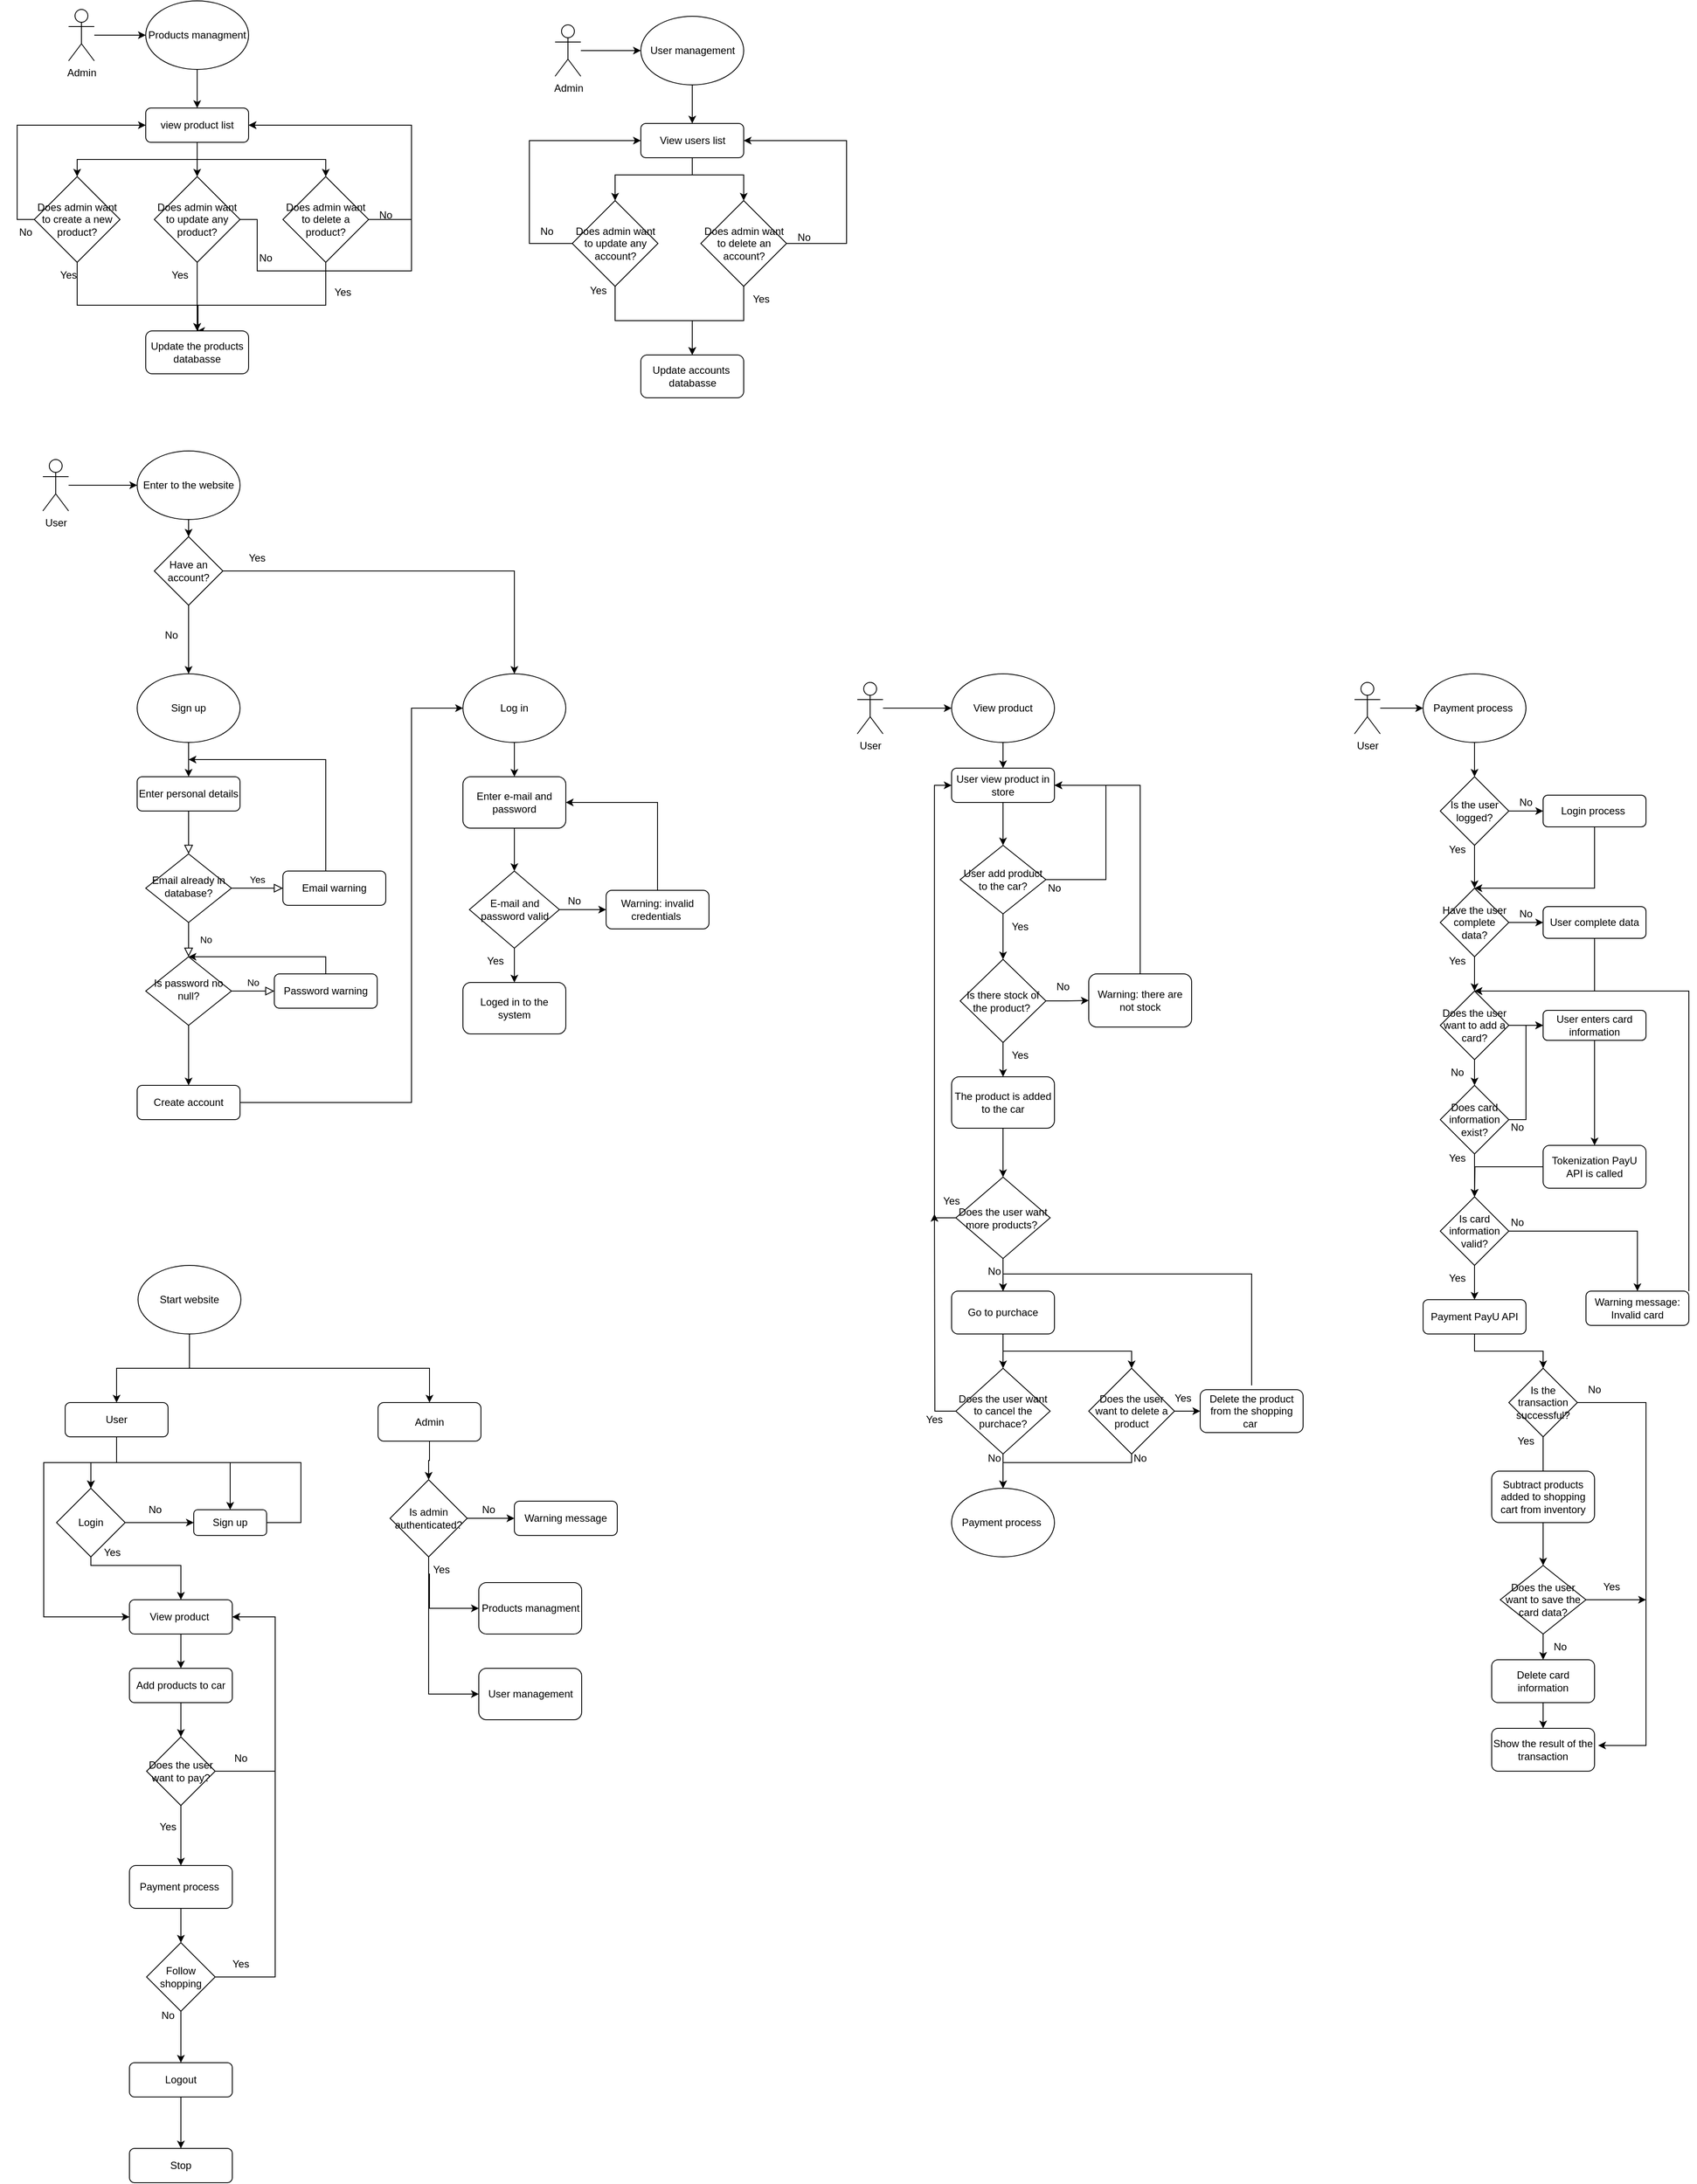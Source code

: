 <mxfile version="24.3.1" type="github">
  <diagram id="C5RBs43oDa-KdzZeNtuy" name="Page-1">
    <mxGraphModel dx="1199" dy="1764" grid="1" gridSize="10" guides="1" tooltips="1" connect="1" arrows="1" fold="1" page="1" pageScale="1" pageWidth="827" pageHeight="1169" math="0" shadow="0">
      <root>
        <mxCell id="WIyWlLk6GJQsqaUBKTNV-0" />
        <mxCell id="WIyWlLk6GJQsqaUBKTNV-1" parent="WIyWlLk6GJQsqaUBKTNV-0" />
        <mxCell id="WIyWlLk6GJQsqaUBKTNV-2" value="" style="rounded=0;html=1;jettySize=auto;orthogonalLoop=1;fontSize=11;endArrow=block;endFill=0;endSize=8;strokeWidth=1;shadow=0;labelBackgroundColor=none;edgeStyle=orthogonalEdgeStyle;" parent="WIyWlLk6GJQsqaUBKTNV-1" source="WIyWlLk6GJQsqaUBKTNV-3" target="WIyWlLk6GJQsqaUBKTNV-6" edge="1">
          <mxGeometry relative="1" as="geometry" />
        </mxCell>
        <mxCell id="WIyWlLk6GJQsqaUBKTNV-3" value="Enter personal details" style="rounded=1;whiteSpace=wrap;html=1;fontSize=12;glass=0;strokeWidth=1;shadow=0;" parent="WIyWlLk6GJQsqaUBKTNV-1" vertex="1">
          <mxGeometry x="160" y="80" width="120" height="40" as="geometry" />
        </mxCell>
        <mxCell id="WIyWlLk6GJQsqaUBKTNV-4" value="No" style="rounded=0;html=1;jettySize=auto;orthogonalLoop=1;fontSize=11;endArrow=block;endFill=0;endSize=8;strokeWidth=1;shadow=0;labelBackgroundColor=none;edgeStyle=orthogonalEdgeStyle;" parent="WIyWlLk6GJQsqaUBKTNV-1" source="WIyWlLk6GJQsqaUBKTNV-6" target="WIyWlLk6GJQsqaUBKTNV-10" edge="1">
          <mxGeometry y="20" relative="1" as="geometry">
            <mxPoint as="offset" />
          </mxGeometry>
        </mxCell>
        <mxCell id="WIyWlLk6GJQsqaUBKTNV-5" value="Yes" style="edgeStyle=orthogonalEdgeStyle;rounded=0;html=1;jettySize=auto;orthogonalLoop=1;fontSize=11;endArrow=block;endFill=0;endSize=8;strokeWidth=1;shadow=0;labelBackgroundColor=none;" parent="WIyWlLk6GJQsqaUBKTNV-1" source="WIyWlLk6GJQsqaUBKTNV-6" target="WIyWlLk6GJQsqaUBKTNV-7" edge="1">
          <mxGeometry y="10" relative="1" as="geometry">
            <mxPoint as="offset" />
          </mxGeometry>
        </mxCell>
        <mxCell id="WIyWlLk6GJQsqaUBKTNV-6" value="Email already in database?" style="rhombus;whiteSpace=wrap;html=1;shadow=0;fontFamily=Helvetica;fontSize=12;align=center;strokeWidth=1;spacing=6;spacingTop=-4;" parent="WIyWlLk6GJQsqaUBKTNV-1" vertex="1">
          <mxGeometry x="170" y="170" width="100" height="80" as="geometry" />
        </mxCell>
        <mxCell id="2gWPq9agmT1vkIPWsxGO-7" style="edgeStyle=orthogonalEdgeStyle;rounded=0;orthogonalLoop=1;jettySize=auto;html=1;exitX=0.5;exitY=0;exitDx=0;exitDy=0;" parent="WIyWlLk6GJQsqaUBKTNV-1" source="WIyWlLk6GJQsqaUBKTNV-7" edge="1">
          <mxGeometry relative="1" as="geometry">
            <mxPoint x="220" y="60" as="targetPoint" />
            <Array as="points">
              <mxPoint x="380" y="60" />
            </Array>
          </mxGeometry>
        </mxCell>
        <mxCell id="WIyWlLk6GJQsqaUBKTNV-7" value="Email warning" style="rounded=1;whiteSpace=wrap;html=1;fontSize=12;glass=0;strokeWidth=1;shadow=0;" parent="WIyWlLk6GJQsqaUBKTNV-1" vertex="1">
          <mxGeometry x="330" y="190" width="120" height="40" as="geometry" />
        </mxCell>
        <mxCell id="WIyWlLk6GJQsqaUBKTNV-9" value="No" style="edgeStyle=orthogonalEdgeStyle;rounded=0;html=1;jettySize=auto;orthogonalLoop=1;fontSize=11;endArrow=block;endFill=0;endSize=8;strokeWidth=1;shadow=0;labelBackgroundColor=none;" parent="WIyWlLk6GJQsqaUBKTNV-1" source="WIyWlLk6GJQsqaUBKTNV-10" target="WIyWlLk6GJQsqaUBKTNV-12" edge="1">
          <mxGeometry y="10" relative="1" as="geometry">
            <mxPoint as="offset" />
          </mxGeometry>
        </mxCell>
        <mxCell id="2gWPq9agmT1vkIPWsxGO-172" value="" style="edgeStyle=orthogonalEdgeStyle;rounded=0;orthogonalLoop=1;jettySize=auto;html=1;" parent="WIyWlLk6GJQsqaUBKTNV-1" source="WIyWlLk6GJQsqaUBKTNV-10" target="2gWPq9agmT1vkIPWsxGO-171" edge="1">
          <mxGeometry relative="1" as="geometry" />
        </mxCell>
        <mxCell id="WIyWlLk6GJQsqaUBKTNV-10" value="Is password no null?" style="rhombus;whiteSpace=wrap;html=1;shadow=0;fontFamily=Helvetica;fontSize=12;align=center;strokeWidth=1;spacing=6;spacingTop=-4;" parent="WIyWlLk6GJQsqaUBKTNV-1" vertex="1">
          <mxGeometry x="170" y="290" width="100" height="80" as="geometry" />
        </mxCell>
        <mxCell id="2gWPq9agmT1vkIPWsxGO-3" style="edgeStyle=orthogonalEdgeStyle;rounded=0;orthogonalLoop=1;jettySize=auto;html=1;exitX=0.5;exitY=0;exitDx=0;exitDy=0;entryX=0.5;entryY=0;entryDx=0;entryDy=0;" parent="WIyWlLk6GJQsqaUBKTNV-1" source="WIyWlLk6GJQsqaUBKTNV-12" target="WIyWlLk6GJQsqaUBKTNV-10" edge="1">
          <mxGeometry relative="1" as="geometry" />
        </mxCell>
        <mxCell id="WIyWlLk6GJQsqaUBKTNV-12" value="Password warning" style="rounded=1;whiteSpace=wrap;html=1;fontSize=12;glass=0;strokeWidth=1;shadow=0;" parent="WIyWlLk6GJQsqaUBKTNV-1" vertex="1">
          <mxGeometry x="320" y="310" width="120" height="40" as="geometry" />
        </mxCell>
        <mxCell id="2gWPq9agmT1vkIPWsxGO-5" style="edgeStyle=orthogonalEdgeStyle;rounded=0;orthogonalLoop=1;jettySize=auto;html=1;exitX=0.5;exitY=1;exitDx=0;exitDy=0;entryX=0.5;entryY=0;entryDx=0;entryDy=0;" parent="WIyWlLk6GJQsqaUBKTNV-1" source="2gWPq9agmT1vkIPWsxGO-0" target="WIyWlLk6GJQsqaUBKTNV-3" edge="1">
          <mxGeometry relative="1" as="geometry" />
        </mxCell>
        <mxCell id="2gWPq9agmT1vkIPWsxGO-0" value="Sign up" style="ellipse;whiteSpace=wrap;html=1;" parent="WIyWlLk6GJQsqaUBKTNV-1" vertex="1">
          <mxGeometry x="160" y="-40" width="120" height="80" as="geometry" />
        </mxCell>
        <mxCell id="2gWPq9agmT1vkIPWsxGO-30" style="edgeStyle=orthogonalEdgeStyle;rounded=0;orthogonalLoop=1;jettySize=auto;html=1;entryX=0;entryY=0.5;entryDx=0;entryDy=0;" parent="WIyWlLk6GJQsqaUBKTNV-1" target="2gWPq9agmT1vkIPWsxGO-10" edge="1">
          <mxGeometry relative="1" as="geometry">
            <mxPoint x="280" y="470" as="sourcePoint" />
            <Array as="points">
              <mxPoint x="280" y="460" />
              <mxPoint x="480" y="460" />
              <mxPoint x="480" />
            </Array>
          </mxGeometry>
        </mxCell>
        <mxCell id="2gWPq9agmT1vkIPWsxGO-28" value="" style="edgeStyle=orthogonalEdgeStyle;rounded=0;orthogonalLoop=1;jettySize=auto;html=1;" parent="WIyWlLk6GJQsqaUBKTNV-1" source="2gWPq9agmT1vkIPWsxGO-8" target="2gWPq9agmT1vkIPWsxGO-27" edge="1">
          <mxGeometry relative="1" as="geometry" />
        </mxCell>
        <mxCell id="2gWPq9agmT1vkIPWsxGO-8" value="User" style="shape=umlActor;verticalLabelPosition=bottom;verticalAlign=top;html=1;outlineConnect=0;" parent="WIyWlLk6GJQsqaUBKTNV-1" vertex="1">
          <mxGeometry x="50" y="-290" width="30" height="60" as="geometry" />
        </mxCell>
        <mxCell id="2gWPq9agmT1vkIPWsxGO-14" value="" style="edgeStyle=orthogonalEdgeStyle;rounded=0;orthogonalLoop=1;jettySize=auto;html=1;" parent="WIyWlLk6GJQsqaUBKTNV-1" source="2gWPq9agmT1vkIPWsxGO-10" target="2gWPq9agmT1vkIPWsxGO-13" edge="1">
          <mxGeometry relative="1" as="geometry" />
        </mxCell>
        <mxCell id="2gWPq9agmT1vkIPWsxGO-10" value="Log in" style="ellipse;whiteSpace=wrap;html=1;" parent="WIyWlLk6GJQsqaUBKTNV-1" vertex="1">
          <mxGeometry x="540" y="-40" width="120" height="80" as="geometry" />
        </mxCell>
        <mxCell id="2gWPq9agmT1vkIPWsxGO-20" style="edgeStyle=orthogonalEdgeStyle;rounded=0;orthogonalLoop=1;jettySize=auto;html=1;exitX=0.5;exitY=1;exitDx=0;exitDy=0;entryX=0.5;entryY=0;entryDx=0;entryDy=0;" parent="WIyWlLk6GJQsqaUBKTNV-1" source="2gWPq9agmT1vkIPWsxGO-12" target="2gWPq9agmT1vkIPWsxGO-16" edge="1">
          <mxGeometry relative="1" as="geometry" />
        </mxCell>
        <mxCell id="2gWPq9agmT1vkIPWsxGO-23" value="" style="edgeStyle=orthogonalEdgeStyle;rounded=0;orthogonalLoop=1;jettySize=auto;html=1;" parent="WIyWlLk6GJQsqaUBKTNV-1" source="2gWPq9agmT1vkIPWsxGO-12" target="2gWPq9agmT1vkIPWsxGO-22" edge="1">
          <mxGeometry relative="1" as="geometry" />
        </mxCell>
        <mxCell id="2gWPq9agmT1vkIPWsxGO-12" value="E-mail and password valid" style="rhombus;whiteSpace=wrap;html=1;" parent="WIyWlLk6GJQsqaUBKTNV-1" vertex="1">
          <mxGeometry x="547.5" y="190" width="105" height="90" as="geometry" />
        </mxCell>
        <mxCell id="2gWPq9agmT1vkIPWsxGO-15" value="" style="edgeStyle=orthogonalEdgeStyle;rounded=0;orthogonalLoop=1;jettySize=auto;html=1;" parent="WIyWlLk6GJQsqaUBKTNV-1" source="2gWPq9agmT1vkIPWsxGO-13" target="2gWPq9agmT1vkIPWsxGO-12" edge="1">
          <mxGeometry relative="1" as="geometry" />
        </mxCell>
        <mxCell id="2gWPq9agmT1vkIPWsxGO-13" value="Enter e-mail and password" style="rounded=1;whiteSpace=wrap;html=1;" parent="WIyWlLk6GJQsqaUBKTNV-1" vertex="1">
          <mxGeometry x="540" y="80" width="120" height="60" as="geometry" />
        </mxCell>
        <mxCell id="2gWPq9agmT1vkIPWsxGO-16" value="Loged in to the system" style="rounded=1;whiteSpace=wrap;html=1;" parent="WIyWlLk6GJQsqaUBKTNV-1" vertex="1">
          <mxGeometry x="540" y="320" width="120" height="60" as="geometry" />
        </mxCell>
        <mxCell id="2gWPq9agmT1vkIPWsxGO-21" value="Yes" style="text;html=1;strokeColor=none;fillColor=none;align=center;verticalAlign=middle;whiteSpace=wrap;rounded=0;" parent="WIyWlLk6GJQsqaUBKTNV-1" vertex="1">
          <mxGeometry x="547.5" y="280" width="60" height="30" as="geometry" />
        </mxCell>
        <mxCell id="2gWPq9agmT1vkIPWsxGO-24" style="edgeStyle=orthogonalEdgeStyle;rounded=0;orthogonalLoop=1;jettySize=auto;html=1;exitX=0.5;exitY=0;exitDx=0;exitDy=0;entryX=1;entryY=0.5;entryDx=0;entryDy=0;" parent="WIyWlLk6GJQsqaUBKTNV-1" source="2gWPq9agmT1vkIPWsxGO-22" target="2gWPq9agmT1vkIPWsxGO-13" edge="1">
          <mxGeometry relative="1" as="geometry" />
        </mxCell>
        <mxCell id="2gWPq9agmT1vkIPWsxGO-22" value="Warning: invalid credentials&amp;nbsp;" style="rounded=1;whiteSpace=wrap;html=1;" parent="WIyWlLk6GJQsqaUBKTNV-1" vertex="1">
          <mxGeometry x="707" y="212.5" width="120" height="45" as="geometry" />
        </mxCell>
        <mxCell id="2gWPq9agmT1vkIPWsxGO-32" value="" style="edgeStyle=orthogonalEdgeStyle;rounded=0;orthogonalLoop=1;jettySize=auto;html=1;" parent="WIyWlLk6GJQsqaUBKTNV-1" source="2gWPq9agmT1vkIPWsxGO-27" target="2gWPq9agmT1vkIPWsxGO-29" edge="1">
          <mxGeometry relative="1" as="geometry" />
        </mxCell>
        <mxCell id="2gWPq9agmT1vkIPWsxGO-27" value="Enter to the website" style="ellipse;whiteSpace=wrap;html=1;" parent="WIyWlLk6GJQsqaUBKTNV-1" vertex="1">
          <mxGeometry x="160" y="-300" width="120" height="80" as="geometry" />
        </mxCell>
        <mxCell id="2gWPq9agmT1vkIPWsxGO-31" style="edgeStyle=orthogonalEdgeStyle;rounded=0;orthogonalLoop=1;jettySize=auto;html=1;" parent="WIyWlLk6GJQsqaUBKTNV-1" source="2gWPq9agmT1vkIPWsxGO-29" target="2gWPq9agmT1vkIPWsxGO-0" edge="1">
          <mxGeometry relative="1" as="geometry" />
        </mxCell>
        <mxCell id="2gWPq9agmT1vkIPWsxGO-37" style="edgeStyle=orthogonalEdgeStyle;rounded=0;orthogonalLoop=1;jettySize=auto;html=1;entryX=0.5;entryY=0;entryDx=0;entryDy=0;" parent="WIyWlLk6GJQsqaUBKTNV-1" source="2gWPq9agmT1vkIPWsxGO-29" target="2gWPq9agmT1vkIPWsxGO-10" edge="1">
          <mxGeometry relative="1" as="geometry" />
        </mxCell>
        <mxCell id="2gWPq9agmT1vkIPWsxGO-29" value="Have an account?" style="rhombus;whiteSpace=wrap;html=1;" parent="WIyWlLk6GJQsqaUBKTNV-1" vertex="1">
          <mxGeometry x="180" y="-200" width="80" height="80" as="geometry" />
        </mxCell>
        <mxCell id="2gWPq9agmT1vkIPWsxGO-35" value="No" style="text;html=1;strokeColor=none;fillColor=none;align=center;verticalAlign=middle;whiteSpace=wrap;rounded=0;" parent="WIyWlLk6GJQsqaUBKTNV-1" vertex="1">
          <mxGeometry x="170" y="-100" width="60" height="30" as="geometry" />
        </mxCell>
        <mxCell id="2gWPq9agmT1vkIPWsxGO-36" value="Yes" style="text;html=1;strokeColor=none;fillColor=none;align=center;verticalAlign=middle;whiteSpace=wrap;rounded=0;" parent="WIyWlLk6GJQsqaUBKTNV-1" vertex="1">
          <mxGeometry x="270" y="-190" width="60" height="30" as="geometry" />
        </mxCell>
        <mxCell id="2gWPq9agmT1vkIPWsxGO-47" value="" style="edgeStyle=orthogonalEdgeStyle;rounded=0;orthogonalLoop=1;jettySize=auto;html=1;" parent="WIyWlLk6GJQsqaUBKTNV-1" source="2gWPq9agmT1vkIPWsxGO-38" target="2gWPq9agmT1vkIPWsxGO-46" edge="1">
          <mxGeometry relative="1" as="geometry" />
        </mxCell>
        <mxCell id="2gWPq9agmT1vkIPWsxGO-38" value="View product" style="ellipse;whiteSpace=wrap;html=1;" parent="WIyWlLk6GJQsqaUBKTNV-1" vertex="1">
          <mxGeometry x="1110" y="-40" width="120" height="80" as="geometry" />
        </mxCell>
        <mxCell id="2gWPq9agmT1vkIPWsxGO-49" value="" style="edgeStyle=orthogonalEdgeStyle;rounded=0;orthogonalLoop=1;jettySize=auto;html=1;" parent="WIyWlLk6GJQsqaUBKTNV-1" source="2gWPq9agmT1vkIPWsxGO-39" target="2gWPq9agmT1vkIPWsxGO-43" edge="1">
          <mxGeometry relative="1" as="geometry" />
        </mxCell>
        <mxCell id="2gWPq9agmT1vkIPWsxGO-50" style="edgeStyle=orthogonalEdgeStyle;rounded=0;orthogonalLoop=1;jettySize=auto;html=1;exitX=1;exitY=0.5;exitDx=0;exitDy=0;entryX=1;entryY=0.5;entryDx=0;entryDy=0;" parent="WIyWlLk6GJQsqaUBKTNV-1" source="2gWPq9agmT1vkIPWsxGO-39" target="2gWPq9agmT1vkIPWsxGO-46" edge="1">
          <mxGeometry relative="1" as="geometry">
            <Array as="points">
              <mxPoint x="1290" y="200" />
              <mxPoint x="1290" y="90" />
            </Array>
          </mxGeometry>
        </mxCell>
        <mxCell id="2gWPq9agmT1vkIPWsxGO-39" value="User add product to the car?" style="rhombus;whiteSpace=wrap;html=1;" parent="WIyWlLk6GJQsqaUBKTNV-1" vertex="1">
          <mxGeometry x="1120" y="160" width="100" height="80" as="geometry" />
        </mxCell>
        <mxCell id="2gWPq9agmT1vkIPWsxGO-45" value="" style="edgeStyle=orthogonalEdgeStyle;rounded=0;orthogonalLoop=1;jettySize=auto;html=1;" parent="WIyWlLk6GJQsqaUBKTNV-1" source="2gWPq9agmT1vkIPWsxGO-43" target="2gWPq9agmT1vkIPWsxGO-44" edge="1">
          <mxGeometry relative="1" as="geometry" />
        </mxCell>
        <mxCell id="2gWPq9agmT1vkIPWsxGO-56" value="" style="edgeStyle=orthogonalEdgeStyle;rounded=0;orthogonalLoop=1;jettySize=auto;html=1;" parent="WIyWlLk6GJQsqaUBKTNV-1" source="2gWPq9agmT1vkIPWsxGO-43" target="2gWPq9agmT1vkIPWsxGO-55" edge="1">
          <mxGeometry relative="1" as="geometry" />
        </mxCell>
        <mxCell id="2gWPq9agmT1vkIPWsxGO-43" value="Is there stock of the product?&amp;nbsp;" style="rhombus;whiteSpace=wrap;html=1;" parent="WIyWlLk6GJQsqaUBKTNV-1" vertex="1">
          <mxGeometry x="1120" y="293" width="100" height="97" as="geometry" />
        </mxCell>
        <mxCell id="2gWPq9agmT1vkIPWsxGO-51" style="edgeStyle=orthogonalEdgeStyle;rounded=0;orthogonalLoop=1;jettySize=auto;html=1;exitX=0.5;exitY=0;exitDx=0;exitDy=0;entryX=1;entryY=0.5;entryDx=0;entryDy=0;" parent="WIyWlLk6GJQsqaUBKTNV-1" source="2gWPq9agmT1vkIPWsxGO-44" target="2gWPq9agmT1vkIPWsxGO-46" edge="1">
          <mxGeometry relative="1" as="geometry">
            <mxPoint x="1240" y="90" as="targetPoint" />
            <Array as="points">
              <mxPoint x="1330" y="90" />
            </Array>
          </mxGeometry>
        </mxCell>
        <mxCell id="2gWPq9agmT1vkIPWsxGO-44" value="Warning: there are not stock" style="rounded=1;whiteSpace=wrap;html=1;" parent="WIyWlLk6GJQsqaUBKTNV-1" vertex="1">
          <mxGeometry x="1270" y="310" width="120" height="62" as="geometry" />
        </mxCell>
        <mxCell id="2gWPq9agmT1vkIPWsxGO-48" value="" style="edgeStyle=orthogonalEdgeStyle;rounded=0;orthogonalLoop=1;jettySize=auto;html=1;" parent="WIyWlLk6GJQsqaUBKTNV-1" source="2gWPq9agmT1vkIPWsxGO-46" target="2gWPq9agmT1vkIPWsxGO-39" edge="1">
          <mxGeometry relative="1" as="geometry" />
        </mxCell>
        <mxCell id="2gWPq9agmT1vkIPWsxGO-46" value="User view product in store" style="rounded=1;whiteSpace=wrap;html=1;" parent="WIyWlLk6GJQsqaUBKTNV-1" vertex="1">
          <mxGeometry x="1110" y="70" width="120" height="40" as="geometry" />
        </mxCell>
        <mxCell id="2gWPq9agmT1vkIPWsxGO-52" value="No" style="text;html=1;strokeColor=none;fillColor=none;align=center;verticalAlign=middle;whiteSpace=wrap;rounded=0;" parent="WIyWlLk6GJQsqaUBKTNV-1" vertex="1">
          <mxGeometry x="1200" y="195" width="60" height="30" as="geometry" />
        </mxCell>
        <mxCell id="2gWPq9agmT1vkIPWsxGO-53" value="No" style="text;html=1;strokeColor=none;fillColor=none;align=center;verticalAlign=middle;whiteSpace=wrap;rounded=0;" parent="WIyWlLk6GJQsqaUBKTNV-1" vertex="1">
          <mxGeometry x="640" y="210" width="60" height="30" as="geometry" />
        </mxCell>
        <mxCell id="2gWPq9agmT1vkIPWsxGO-54" value="No" style="text;html=1;strokeColor=none;fillColor=none;align=center;verticalAlign=middle;whiteSpace=wrap;rounded=0;" parent="WIyWlLk6GJQsqaUBKTNV-1" vertex="1">
          <mxGeometry x="1210" y="310" width="60" height="30" as="geometry" />
        </mxCell>
        <mxCell id="2AcLGzCHFtFGLNUTvTPG-5" style="edgeStyle=orthogonalEdgeStyle;rounded=0;orthogonalLoop=1;jettySize=auto;html=1;entryX=0.5;entryY=0;entryDx=0;entryDy=0;" edge="1" parent="WIyWlLk6GJQsqaUBKTNV-1" source="2gWPq9agmT1vkIPWsxGO-55" target="2gWPq9agmT1vkIPWsxGO-57">
          <mxGeometry relative="1" as="geometry" />
        </mxCell>
        <mxCell id="2gWPq9agmT1vkIPWsxGO-55" value="The product is added to the car" style="rounded=1;whiteSpace=wrap;html=1;" parent="WIyWlLk6GJQsqaUBKTNV-1" vertex="1">
          <mxGeometry x="1110" y="430" width="120" height="60" as="geometry" />
        </mxCell>
        <mxCell id="2gWPq9agmT1vkIPWsxGO-58" style="edgeStyle=orthogonalEdgeStyle;rounded=0;orthogonalLoop=1;jettySize=auto;html=1;exitX=0;exitY=0.5;exitDx=0;exitDy=0;entryX=0;entryY=0.5;entryDx=0;entryDy=0;" parent="WIyWlLk6GJQsqaUBKTNV-1" source="2gWPq9agmT1vkIPWsxGO-57" target="2gWPq9agmT1vkIPWsxGO-46" edge="1">
          <mxGeometry relative="1" as="geometry" />
        </mxCell>
        <mxCell id="2gWPq9agmT1vkIPWsxGO-66" value="" style="edgeStyle=orthogonalEdgeStyle;rounded=0;orthogonalLoop=1;jettySize=auto;html=1;" parent="WIyWlLk6GJQsqaUBKTNV-1" source="2gWPq9agmT1vkIPWsxGO-57" target="2gWPq9agmT1vkIPWsxGO-65" edge="1">
          <mxGeometry relative="1" as="geometry" />
        </mxCell>
        <mxCell id="2gWPq9agmT1vkIPWsxGO-57" value="Does the user want more products?&amp;nbsp;" style="rhombus;whiteSpace=wrap;html=1;" parent="WIyWlLk6GJQsqaUBKTNV-1" vertex="1">
          <mxGeometry x="1115" y="547" width="110" height="95" as="geometry" />
        </mxCell>
        <mxCell id="2gWPq9agmT1vkIPWsxGO-59" value="Yes" style="text;html=1;strokeColor=none;fillColor=none;align=center;verticalAlign=middle;whiteSpace=wrap;rounded=0;" parent="WIyWlLk6GJQsqaUBKTNV-1" vertex="1">
          <mxGeometry x="1160" y="390" width="60" height="30" as="geometry" />
        </mxCell>
        <mxCell id="2gWPq9agmT1vkIPWsxGO-60" value="Yes" style="text;html=1;strokeColor=none;fillColor=none;align=center;verticalAlign=middle;whiteSpace=wrap;rounded=0;" parent="WIyWlLk6GJQsqaUBKTNV-1" vertex="1">
          <mxGeometry x="1080" y="560" width="60" height="30" as="geometry" />
        </mxCell>
        <mxCell id="2gWPq9agmT1vkIPWsxGO-61" value="Yes" style="text;html=1;strokeColor=none;fillColor=none;align=center;verticalAlign=middle;whiteSpace=wrap;rounded=0;" parent="WIyWlLk6GJQsqaUBKTNV-1" vertex="1">
          <mxGeometry x="1160" y="240" width="60" height="30" as="geometry" />
        </mxCell>
        <mxCell id="2gWPq9agmT1vkIPWsxGO-69" value="" style="edgeStyle=orthogonalEdgeStyle;rounded=0;orthogonalLoop=1;jettySize=auto;html=1;" parent="WIyWlLk6GJQsqaUBKTNV-1" source="2gWPq9agmT1vkIPWsxGO-65" target="2gWPq9agmT1vkIPWsxGO-68" edge="1">
          <mxGeometry relative="1" as="geometry" />
        </mxCell>
        <mxCell id="2gWPq9agmT1vkIPWsxGO-164" style="edgeStyle=orthogonalEdgeStyle;rounded=0;orthogonalLoop=1;jettySize=auto;html=1;entryX=0.5;entryY=0;entryDx=0;entryDy=0;" parent="WIyWlLk6GJQsqaUBKTNV-1" source="2gWPq9agmT1vkIPWsxGO-65" target="2gWPq9agmT1vkIPWsxGO-163" edge="1">
          <mxGeometry relative="1" as="geometry">
            <Array as="points">
              <mxPoint x="1170" y="750" />
              <mxPoint x="1320" y="750" />
            </Array>
          </mxGeometry>
        </mxCell>
        <mxCell id="2gWPq9agmT1vkIPWsxGO-65" value="Go to purchace" style="rounded=1;whiteSpace=wrap;html=1;" parent="WIyWlLk6GJQsqaUBKTNV-1" vertex="1">
          <mxGeometry x="1110" y="680" width="120" height="50" as="geometry" />
        </mxCell>
        <mxCell id="2gWPq9agmT1vkIPWsxGO-67" value="No" style="text;html=1;strokeColor=none;fillColor=none;align=center;verticalAlign=middle;whiteSpace=wrap;rounded=0;" parent="WIyWlLk6GJQsqaUBKTNV-1" vertex="1">
          <mxGeometry x="1130" y="642" width="60" height="30" as="geometry" />
        </mxCell>
        <mxCell id="2gWPq9agmT1vkIPWsxGO-71" value="" style="edgeStyle=orthogonalEdgeStyle;rounded=0;orthogonalLoop=1;jettySize=auto;html=1;" parent="WIyWlLk6GJQsqaUBKTNV-1" source="2gWPq9agmT1vkIPWsxGO-68" target="2gWPq9agmT1vkIPWsxGO-70" edge="1">
          <mxGeometry relative="1" as="geometry" />
        </mxCell>
        <mxCell id="2AcLGzCHFtFGLNUTvTPG-7" style="edgeStyle=orthogonalEdgeStyle;rounded=0;orthogonalLoop=1;jettySize=auto;html=1;exitX=0;exitY=0.5;exitDx=0;exitDy=0;" edge="1" parent="WIyWlLk6GJQsqaUBKTNV-1" source="2gWPq9agmT1vkIPWsxGO-68">
          <mxGeometry relative="1" as="geometry">
            <mxPoint x="1090" y="590" as="targetPoint" />
          </mxGeometry>
        </mxCell>
        <mxCell id="2gWPq9agmT1vkIPWsxGO-68" value="Does the user want to cancel the purchace?" style="rhombus;whiteSpace=wrap;html=1;" parent="WIyWlLk6GJQsqaUBKTNV-1" vertex="1">
          <mxGeometry x="1115" y="770" width="110" height="100" as="geometry" />
        </mxCell>
        <mxCell id="2gWPq9agmT1vkIPWsxGO-70" value="Payment process&amp;nbsp;" style="ellipse;whiteSpace=wrap;html=1;" parent="WIyWlLk6GJQsqaUBKTNV-1" vertex="1">
          <mxGeometry x="1110" y="910" width="120" height="80" as="geometry" />
        </mxCell>
        <mxCell id="2gWPq9agmT1vkIPWsxGO-72" value="No" style="text;html=1;strokeColor=none;fillColor=none;align=center;verticalAlign=middle;whiteSpace=wrap;rounded=0;" parent="WIyWlLk6GJQsqaUBKTNV-1" vertex="1">
          <mxGeometry x="1130" y="860" width="60" height="30" as="geometry" />
        </mxCell>
        <mxCell id="2gWPq9agmT1vkIPWsxGO-84" value="" style="edgeStyle=orthogonalEdgeStyle;rounded=0;orthogonalLoop=1;jettySize=auto;html=1;" parent="WIyWlLk6GJQsqaUBKTNV-1" source="2gWPq9agmT1vkIPWsxGO-75" target="2gWPq9agmT1vkIPWsxGO-77" edge="1">
          <mxGeometry relative="1" as="geometry" />
        </mxCell>
        <mxCell id="2gWPq9agmT1vkIPWsxGO-75" value="Payment process&amp;nbsp;" style="ellipse;whiteSpace=wrap;html=1;" parent="WIyWlLk6GJQsqaUBKTNV-1" vertex="1">
          <mxGeometry x="1660" y="-40" width="120" height="80" as="geometry" />
        </mxCell>
        <mxCell id="2gWPq9agmT1vkIPWsxGO-83" value="" style="edgeStyle=orthogonalEdgeStyle;rounded=0;orthogonalLoop=1;jettySize=auto;html=1;" parent="WIyWlLk6GJQsqaUBKTNV-1" source="2gWPq9agmT1vkIPWsxGO-77" target="2gWPq9agmT1vkIPWsxGO-80" edge="1">
          <mxGeometry relative="1" as="geometry" />
        </mxCell>
        <mxCell id="2gWPq9agmT1vkIPWsxGO-86" value="" style="edgeStyle=orthogonalEdgeStyle;rounded=0;orthogonalLoop=1;jettySize=auto;html=1;" parent="WIyWlLk6GJQsqaUBKTNV-1" source="2gWPq9agmT1vkIPWsxGO-77" target="2gWPq9agmT1vkIPWsxGO-85" edge="1">
          <mxGeometry relative="1" as="geometry" />
        </mxCell>
        <mxCell id="2gWPq9agmT1vkIPWsxGO-77" value="Is the user logged?" style="rhombus;whiteSpace=wrap;html=1;" parent="WIyWlLk6GJQsqaUBKTNV-1" vertex="1">
          <mxGeometry x="1680" y="80" width="80" height="80" as="geometry" />
        </mxCell>
        <mxCell id="2gWPq9agmT1vkIPWsxGO-79" value="Yes" style="text;html=1;strokeColor=none;fillColor=none;align=center;verticalAlign=middle;whiteSpace=wrap;rounded=0;" parent="WIyWlLk6GJQsqaUBKTNV-1" vertex="1">
          <mxGeometry x="1060" y="815" width="60" height="30" as="geometry" />
        </mxCell>
        <mxCell id="2gWPq9agmT1vkIPWsxGO-90" style="edgeStyle=orthogonalEdgeStyle;rounded=0;orthogonalLoop=1;jettySize=auto;html=1;entryX=0.5;entryY=0;entryDx=0;entryDy=0;" parent="WIyWlLk6GJQsqaUBKTNV-1" source="2gWPq9agmT1vkIPWsxGO-80" target="2gWPq9agmT1vkIPWsxGO-85" edge="1">
          <mxGeometry relative="1" as="geometry">
            <Array as="points">
              <mxPoint x="1860" y="210" />
            </Array>
          </mxGeometry>
        </mxCell>
        <mxCell id="2gWPq9agmT1vkIPWsxGO-80" value="Login process&amp;nbsp;" style="rounded=1;whiteSpace=wrap;html=1;" parent="WIyWlLk6GJQsqaUBKTNV-1" vertex="1">
          <mxGeometry x="1800" y="101.5" width="120" height="37" as="geometry" />
        </mxCell>
        <mxCell id="2gWPq9agmT1vkIPWsxGO-91" value="" style="edgeStyle=orthogonalEdgeStyle;rounded=0;orthogonalLoop=1;jettySize=auto;html=1;" parent="WIyWlLk6GJQsqaUBKTNV-1" source="2gWPq9agmT1vkIPWsxGO-85" target="2gWPq9agmT1vkIPWsxGO-89" edge="1">
          <mxGeometry relative="1" as="geometry" />
        </mxCell>
        <mxCell id="2gWPq9agmT1vkIPWsxGO-96" value="" style="edgeStyle=orthogonalEdgeStyle;rounded=0;orthogonalLoop=1;jettySize=auto;html=1;" parent="WIyWlLk6GJQsqaUBKTNV-1" source="2gWPq9agmT1vkIPWsxGO-85" target="2gWPq9agmT1vkIPWsxGO-92" edge="1">
          <mxGeometry relative="1" as="geometry" />
        </mxCell>
        <mxCell id="2gWPq9agmT1vkIPWsxGO-85" value="Have the user complete data?" style="rhombus;whiteSpace=wrap;html=1;" parent="WIyWlLk6GJQsqaUBKTNV-1" vertex="1">
          <mxGeometry x="1680" y="210" width="80" height="80" as="geometry" />
        </mxCell>
        <mxCell id="2gWPq9agmT1vkIPWsxGO-87" value="No" style="text;html=1;strokeColor=none;fillColor=none;align=center;verticalAlign=middle;whiteSpace=wrap;rounded=0;" parent="WIyWlLk6GJQsqaUBKTNV-1" vertex="1">
          <mxGeometry x="1750" y="95" width="60" height="30" as="geometry" />
        </mxCell>
        <mxCell id="2gWPq9agmT1vkIPWsxGO-97" style="edgeStyle=orthogonalEdgeStyle;rounded=0;orthogonalLoop=1;jettySize=auto;html=1;entryX=0.5;entryY=0;entryDx=0;entryDy=0;" parent="WIyWlLk6GJQsqaUBKTNV-1" source="2gWPq9agmT1vkIPWsxGO-89" target="2gWPq9agmT1vkIPWsxGO-92" edge="1">
          <mxGeometry relative="1" as="geometry">
            <Array as="points">
              <mxPoint x="1860" y="330" />
            </Array>
          </mxGeometry>
        </mxCell>
        <mxCell id="2gWPq9agmT1vkIPWsxGO-89" value="User complete data" style="rounded=1;whiteSpace=wrap;html=1;" parent="WIyWlLk6GJQsqaUBKTNV-1" vertex="1">
          <mxGeometry x="1800" y="231.5" width="120" height="37" as="geometry" />
        </mxCell>
        <mxCell id="2gWPq9agmT1vkIPWsxGO-95" value="" style="edgeStyle=orthogonalEdgeStyle;rounded=0;orthogonalLoop=1;jettySize=auto;html=1;" parent="WIyWlLk6GJQsqaUBKTNV-1" source="2gWPq9agmT1vkIPWsxGO-92" target="2gWPq9agmT1vkIPWsxGO-93" edge="1">
          <mxGeometry relative="1" as="geometry" />
        </mxCell>
        <mxCell id="2gWPq9agmT1vkIPWsxGO-103" value="" style="edgeStyle=orthogonalEdgeStyle;rounded=0;orthogonalLoop=1;jettySize=auto;html=1;" parent="WIyWlLk6GJQsqaUBKTNV-1" source="2gWPq9agmT1vkIPWsxGO-92" edge="1">
          <mxGeometry relative="1" as="geometry">
            <mxPoint x="1720" y="440" as="targetPoint" />
          </mxGeometry>
        </mxCell>
        <mxCell id="2gWPq9agmT1vkIPWsxGO-92" value="Does the user want to add a card?" style="rhombus;whiteSpace=wrap;html=1;" parent="WIyWlLk6GJQsqaUBKTNV-1" vertex="1">
          <mxGeometry x="1680" y="330" width="80" height="80" as="geometry" />
        </mxCell>
        <mxCell id="2AcLGzCHFtFGLNUTvTPG-12" style="edgeStyle=orthogonalEdgeStyle;rounded=0;orthogonalLoop=1;jettySize=auto;html=1;entryX=0.5;entryY=0;entryDx=0;entryDy=0;" edge="1" parent="WIyWlLk6GJQsqaUBKTNV-1" source="2gWPq9agmT1vkIPWsxGO-93" target="2gWPq9agmT1vkIPWsxGO-106">
          <mxGeometry relative="1" as="geometry" />
        </mxCell>
        <mxCell id="2gWPq9agmT1vkIPWsxGO-93" value="User enters card information" style="rounded=1;whiteSpace=wrap;html=1;" parent="WIyWlLk6GJQsqaUBKTNV-1" vertex="1">
          <mxGeometry x="1800" y="352.5" width="120" height="35" as="geometry" />
        </mxCell>
        <mxCell id="2gWPq9agmT1vkIPWsxGO-98" value="No" style="text;html=1;strokeColor=none;fillColor=none;align=center;verticalAlign=middle;whiteSpace=wrap;rounded=0;" parent="WIyWlLk6GJQsqaUBKTNV-1" vertex="1">
          <mxGeometry x="1750" y="225" width="60" height="30" as="geometry" />
        </mxCell>
        <mxCell id="2gWPq9agmT1vkIPWsxGO-100" value="No" style="text;html=1;strokeColor=none;fillColor=none;align=center;verticalAlign=middle;whiteSpace=wrap;rounded=0;" parent="WIyWlLk6GJQsqaUBKTNV-1" vertex="1">
          <mxGeometry x="1670" y="410" width="60" height="30" as="geometry" />
        </mxCell>
        <mxCell id="2gWPq9agmT1vkIPWsxGO-367" style="edgeStyle=orthogonalEdgeStyle;rounded=0;orthogonalLoop=1;jettySize=auto;html=1;" parent="WIyWlLk6GJQsqaUBKTNV-1" source="2gWPq9agmT1vkIPWsxGO-106" edge="1">
          <mxGeometry relative="1" as="geometry">
            <mxPoint x="1720" y="570" as="targetPoint" />
          </mxGeometry>
        </mxCell>
        <mxCell id="2gWPq9agmT1vkIPWsxGO-106" value="Tokenization PayU API is called" style="rounded=1;whiteSpace=wrap;html=1;" parent="WIyWlLk6GJQsqaUBKTNV-1" vertex="1">
          <mxGeometry x="1800" y="510" width="120" height="50" as="geometry" />
        </mxCell>
        <mxCell id="2gWPq9agmT1vkIPWsxGO-114" value="" style="edgeStyle=orthogonalEdgeStyle;rounded=0;orthogonalLoop=1;jettySize=auto;html=1;" parent="WIyWlLk6GJQsqaUBKTNV-1" source="2gWPq9agmT1vkIPWsxGO-109" target="2gWPq9agmT1vkIPWsxGO-112" edge="1">
          <mxGeometry relative="1" as="geometry" />
        </mxCell>
        <mxCell id="2gWPq9agmT1vkIPWsxGO-371" style="edgeStyle=orthogonalEdgeStyle;rounded=0;orthogonalLoop=1;jettySize=auto;html=1;entryX=0;entryY=0.5;entryDx=0;entryDy=0;" parent="WIyWlLk6GJQsqaUBKTNV-1" source="2gWPq9agmT1vkIPWsxGO-109" target="2gWPq9agmT1vkIPWsxGO-93" edge="1">
          <mxGeometry relative="1" as="geometry" />
        </mxCell>
        <mxCell id="2gWPq9agmT1vkIPWsxGO-109" value="Does card information exist?" style="rhombus;whiteSpace=wrap;html=1;" parent="WIyWlLk6GJQsqaUBKTNV-1" vertex="1">
          <mxGeometry x="1680" y="440" width="80" height="80" as="geometry" />
        </mxCell>
        <mxCell id="2gWPq9agmT1vkIPWsxGO-115" value="" style="edgeStyle=orthogonalEdgeStyle;rounded=0;orthogonalLoop=1;jettySize=auto;html=1;" parent="WIyWlLk6GJQsqaUBKTNV-1" source="2gWPq9agmT1vkIPWsxGO-112" target="2gWPq9agmT1vkIPWsxGO-113" edge="1">
          <mxGeometry relative="1" as="geometry" />
        </mxCell>
        <mxCell id="2gWPq9agmT1vkIPWsxGO-123" value="" style="edgeStyle=orthogonalEdgeStyle;rounded=0;orthogonalLoop=1;jettySize=auto;html=1;" parent="WIyWlLk6GJQsqaUBKTNV-1" source="2gWPq9agmT1vkIPWsxGO-112" target="2gWPq9agmT1vkIPWsxGO-121" edge="1">
          <mxGeometry relative="1" as="geometry" />
        </mxCell>
        <mxCell id="2gWPq9agmT1vkIPWsxGO-112" value="Is card information valid?" style="rhombus;whiteSpace=wrap;html=1;" parent="WIyWlLk6GJQsqaUBKTNV-1" vertex="1">
          <mxGeometry x="1680" y="570" width="80" height="80" as="geometry" />
        </mxCell>
        <mxCell id="2gWPq9agmT1vkIPWsxGO-372" style="edgeStyle=orthogonalEdgeStyle;rounded=0;orthogonalLoop=1;jettySize=auto;html=1;" parent="WIyWlLk6GJQsqaUBKTNV-1" source="2gWPq9agmT1vkIPWsxGO-113" target="2gWPq9agmT1vkIPWsxGO-254" edge="1">
          <mxGeometry relative="1" as="geometry" />
        </mxCell>
        <mxCell id="2gWPq9agmT1vkIPWsxGO-113" value="Payment PayU API" style="rounded=1;whiteSpace=wrap;html=1;" parent="WIyWlLk6GJQsqaUBKTNV-1" vertex="1">
          <mxGeometry x="1660" y="690" width="120" height="40" as="geometry" />
        </mxCell>
        <mxCell id="2gWPq9agmT1vkIPWsxGO-116" style="edgeStyle=orthogonalEdgeStyle;rounded=0;orthogonalLoop=1;jettySize=auto;html=1;exitX=0.5;exitY=1;exitDx=0;exitDy=0;" parent="WIyWlLk6GJQsqaUBKTNV-1" source="2gWPq9agmT1vkIPWsxGO-100" target="2gWPq9agmT1vkIPWsxGO-100" edge="1">
          <mxGeometry relative="1" as="geometry" />
        </mxCell>
        <mxCell id="2gWPq9agmT1vkIPWsxGO-117" value="No" style="text;html=1;strokeColor=none;fillColor=none;align=center;verticalAlign=middle;whiteSpace=wrap;rounded=0;" parent="WIyWlLk6GJQsqaUBKTNV-1" vertex="1">
          <mxGeometry x="1740" y="474" width="60" height="30" as="geometry" />
        </mxCell>
        <mxCell id="2gWPq9agmT1vkIPWsxGO-119" value="No" style="text;html=1;strokeColor=none;fillColor=none;align=center;verticalAlign=middle;whiteSpace=wrap;rounded=0;" parent="WIyWlLk6GJQsqaUBKTNV-1" vertex="1">
          <mxGeometry x="1740" y="584.5" width="60" height="30" as="geometry" />
        </mxCell>
        <mxCell id="2gWPq9agmT1vkIPWsxGO-122" style="edgeStyle=orthogonalEdgeStyle;rounded=0;orthogonalLoop=1;jettySize=auto;html=1;" parent="WIyWlLk6GJQsqaUBKTNV-1" source="2gWPq9agmT1vkIPWsxGO-121" edge="1">
          <mxGeometry relative="1" as="geometry">
            <mxPoint x="1720" y="330.0" as="targetPoint" />
            <Array as="points">
              <mxPoint x="1970" y="612" />
              <mxPoint x="1970" y="330" />
            </Array>
          </mxGeometry>
        </mxCell>
        <mxCell id="2gWPq9agmT1vkIPWsxGO-121" value="Warning message: Invalid card" style="rounded=1;whiteSpace=wrap;html=1;" parent="WIyWlLk6GJQsqaUBKTNV-1" vertex="1">
          <mxGeometry x="1850" y="680" width="120" height="40" as="geometry" />
        </mxCell>
        <mxCell id="2gWPq9agmT1vkIPWsxGO-124" value="Show the result of the transaction" style="rounded=1;whiteSpace=wrap;html=1;" parent="WIyWlLk6GJQsqaUBKTNV-1" vertex="1">
          <mxGeometry x="1740" y="1190" width="120" height="50" as="geometry" />
        </mxCell>
        <mxCell id="2gWPq9agmT1vkIPWsxGO-127" value="Yes" style="text;html=1;strokeColor=none;fillColor=none;align=center;verticalAlign=middle;whiteSpace=wrap;rounded=0;" parent="WIyWlLk6GJQsqaUBKTNV-1" vertex="1">
          <mxGeometry x="1670" y="150" width="60" height="30" as="geometry" />
        </mxCell>
        <mxCell id="2gWPq9agmT1vkIPWsxGO-128" value="Yes" style="text;html=1;strokeColor=none;fillColor=none;align=center;verticalAlign=middle;whiteSpace=wrap;rounded=0;" parent="WIyWlLk6GJQsqaUBKTNV-1" vertex="1">
          <mxGeometry x="1670" y="280" width="60" height="30" as="geometry" />
        </mxCell>
        <mxCell id="2gWPq9agmT1vkIPWsxGO-129" value="Yes" style="text;html=1;strokeColor=none;fillColor=none;align=center;verticalAlign=middle;whiteSpace=wrap;rounded=0;" parent="WIyWlLk6GJQsqaUBKTNV-1" vertex="1">
          <mxGeometry x="1670" y="510" width="60" height="30" as="geometry" />
        </mxCell>
        <mxCell id="2gWPq9agmT1vkIPWsxGO-131" value="Yes" style="text;html=1;strokeColor=none;fillColor=none;align=center;verticalAlign=middle;whiteSpace=wrap;rounded=0;" parent="WIyWlLk6GJQsqaUBKTNV-1" vertex="1">
          <mxGeometry x="1670" y="650" width="60" height="30" as="geometry" />
        </mxCell>
        <mxCell id="2gWPq9agmT1vkIPWsxGO-342" value="" style="edgeStyle=orthogonalEdgeStyle;rounded=0;orthogonalLoop=1;jettySize=auto;html=1;" parent="WIyWlLk6GJQsqaUBKTNV-1" source="2gWPq9agmT1vkIPWsxGO-132" target="2gWPq9agmT1vkIPWsxGO-341" edge="1">
          <mxGeometry relative="1" as="geometry" />
        </mxCell>
        <mxCell id="2gWPq9agmT1vkIPWsxGO-132" value="Admin" style="shape=umlActor;verticalLabelPosition=bottom;verticalAlign=top;html=1;outlineConnect=0;" parent="WIyWlLk6GJQsqaUBKTNV-1" vertex="1">
          <mxGeometry x="80" y="-815" width="30" height="60" as="geometry" />
        </mxCell>
        <mxCell id="2gWPq9agmT1vkIPWsxGO-141" value="" style="edgeStyle=orthogonalEdgeStyle;rounded=0;orthogonalLoop=1;jettySize=auto;html=1;" parent="WIyWlLk6GJQsqaUBKTNV-1" source="2gWPq9agmT1vkIPWsxGO-135" target="2gWPq9agmT1vkIPWsxGO-139" edge="1">
          <mxGeometry relative="1" as="geometry" />
        </mxCell>
        <mxCell id="2gWPq9agmT1vkIPWsxGO-142" style="edgeStyle=orthogonalEdgeStyle;rounded=0;orthogonalLoop=1;jettySize=auto;html=1;exitX=0.5;exitY=1;exitDx=0;exitDy=0;entryX=0.5;entryY=0;entryDx=0;entryDy=0;" parent="WIyWlLk6GJQsqaUBKTNV-1" source="2gWPq9agmT1vkIPWsxGO-135" target="2gWPq9agmT1vkIPWsxGO-138" edge="1">
          <mxGeometry relative="1" as="geometry" />
        </mxCell>
        <mxCell id="2gWPq9agmT1vkIPWsxGO-143" style="edgeStyle=orthogonalEdgeStyle;rounded=0;orthogonalLoop=1;jettySize=auto;html=1;entryX=0.5;entryY=0;entryDx=0;entryDy=0;" parent="WIyWlLk6GJQsqaUBKTNV-1" source="2gWPq9agmT1vkIPWsxGO-135" target="2gWPq9agmT1vkIPWsxGO-140" edge="1">
          <mxGeometry relative="1" as="geometry">
            <Array as="points">
              <mxPoint x="230" y="-640" />
              <mxPoint x="380" y="-640" />
            </Array>
          </mxGeometry>
        </mxCell>
        <mxCell id="2gWPq9agmT1vkIPWsxGO-135" value="view product list" style="rounded=1;whiteSpace=wrap;html=1;" parent="WIyWlLk6GJQsqaUBKTNV-1" vertex="1">
          <mxGeometry x="170" y="-700" width="120" height="40" as="geometry" />
        </mxCell>
        <mxCell id="2gWPq9agmT1vkIPWsxGO-145" style="edgeStyle=orthogonalEdgeStyle;rounded=0;orthogonalLoop=1;jettySize=auto;html=1;exitX=0;exitY=0.5;exitDx=0;exitDy=0;entryX=0;entryY=0.5;entryDx=0;entryDy=0;" parent="WIyWlLk6GJQsqaUBKTNV-1" source="2gWPq9agmT1vkIPWsxGO-138" target="2gWPq9agmT1vkIPWsxGO-135" edge="1">
          <mxGeometry relative="1" as="geometry" />
        </mxCell>
        <mxCell id="2gWPq9agmT1vkIPWsxGO-148" style="edgeStyle=orthogonalEdgeStyle;rounded=0;orthogonalLoop=1;jettySize=auto;html=1;" parent="WIyWlLk6GJQsqaUBKTNV-1" source="2gWPq9agmT1vkIPWsxGO-138" edge="1">
          <mxGeometry relative="1" as="geometry">
            <mxPoint x="230" y="-440" as="targetPoint" />
            <Array as="points">
              <mxPoint x="90" y="-470" />
              <mxPoint x="231" y="-470" />
            </Array>
          </mxGeometry>
        </mxCell>
        <mxCell id="2gWPq9agmT1vkIPWsxGO-138" value="Does admin want to create a new product?" style="rhombus;whiteSpace=wrap;html=1;" parent="WIyWlLk6GJQsqaUBKTNV-1" vertex="1">
          <mxGeometry x="40" y="-620" width="100" height="100" as="geometry" />
        </mxCell>
        <mxCell id="2gWPq9agmT1vkIPWsxGO-147" value="" style="edgeStyle=orthogonalEdgeStyle;rounded=0;orthogonalLoop=1;jettySize=auto;html=1;" parent="WIyWlLk6GJQsqaUBKTNV-1" source="2gWPq9agmT1vkIPWsxGO-139" edge="1">
          <mxGeometry relative="1" as="geometry">
            <mxPoint x="230" y="-440" as="targetPoint" />
          </mxGeometry>
        </mxCell>
        <mxCell id="2gWPq9agmT1vkIPWsxGO-139" value="Does admin want to update any product?" style="rhombus;whiteSpace=wrap;html=1;" parent="WIyWlLk6GJQsqaUBKTNV-1" vertex="1">
          <mxGeometry x="180" y="-620" width="100" height="100" as="geometry" />
        </mxCell>
        <mxCell id="2gWPq9agmT1vkIPWsxGO-146" style="edgeStyle=orthogonalEdgeStyle;rounded=0;orthogonalLoop=1;jettySize=auto;html=1;entryX=1;entryY=0.5;entryDx=0;entryDy=0;" parent="WIyWlLk6GJQsqaUBKTNV-1" source="2gWPq9agmT1vkIPWsxGO-140" target="2gWPq9agmT1vkIPWsxGO-135" edge="1">
          <mxGeometry relative="1" as="geometry">
            <Array as="points">
              <mxPoint x="480" y="-570" />
              <mxPoint x="480" y="-680" />
            </Array>
          </mxGeometry>
        </mxCell>
        <mxCell id="2gWPq9agmT1vkIPWsxGO-149" style="edgeStyle=orthogonalEdgeStyle;rounded=0;orthogonalLoop=1;jettySize=auto;html=1;entryX=0.5;entryY=0;entryDx=0;entryDy=0;" parent="WIyWlLk6GJQsqaUBKTNV-1" source="2gWPq9agmT1vkIPWsxGO-140" edge="1">
          <mxGeometry relative="1" as="geometry">
            <mxPoint x="230" y="-440" as="targetPoint" />
            <Array as="points">
              <mxPoint x="380" y="-470" />
              <mxPoint x="230" y="-470" />
            </Array>
          </mxGeometry>
        </mxCell>
        <mxCell id="2gWPq9agmT1vkIPWsxGO-140" value="Does admin want to delete a product?" style="rhombus;whiteSpace=wrap;html=1;" parent="WIyWlLk6GJQsqaUBKTNV-1" vertex="1">
          <mxGeometry x="330" y="-620" width="100" height="100" as="geometry" />
        </mxCell>
        <mxCell id="2gWPq9agmT1vkIPWsxGO-144" value="Update the products databasse" style="rounded=1;whiteSpace=wrap;html=1;" parent="WIyWlLk6GJQsqaUBKTNV-1" vertex="1">
          <mxGeometry x="170" y="-440" width="120" height="50" as="geometry" />
        </mxCell>
        <mxCell id="2gWPq9agmT1vkIPWsxGO-152" value="" style="edgeStyle=orthogonalEdgeStyle;rounded=0;orthogonalLoop=1;jettySize=auto;html=1;entryX=1;entryY=0.5;entryDx=0;entryDy=0;" parent="WIyWlLk6GJQsqaUBKTNV-1" source="2gWPq9agmT1vkIPWsxGO-139" target="2gWPq9agmT1vkIPWsxGO-135" edge="1">
          <mxGeometry relative="1" as="geometry">
            <mxPoint x="280" y="-570" as="sourcePoint" />
            <mxPoint x="300" y="-680" as="targetPoint" />
            <Array as="points">
              <mxPoint x="300" y="-570" />
              <mxPoint x="300" y="-510" />
              <mxPoint x="480" y="-510" />
              <mxPoint x="480" y="-680" />
            </Array>
          </mxGeometry>
        </mxCell>
        <mxCell id="2gWPq9agmT1vkIPWsxGO-151" value="No" style="text;html=1;strokeColor=none;fillColor=none;align=center;verticalAlign=middle;whiteSpace=wrap;rounded=0;" parent="WIyWlLk6GJQsqaUBKTNV-1" vertex="1">
          <mxGeometry x="280" y="-540" width="60" height="30" as="geometry" />
        </mxCell>
        <mxCell id="2gWPq9agmT1vkIPWsxGO-154" value="No" style="text;html=1;strokeColor=none;fillColor=none;align=center;verticalAlign=middle;whiteSpace=wrap;rounded=0;" parent="WIyWlLk6GJQsqaUBKTNV-1" vertex="1">
          <mxGeometry x="420" y="-590" width="60" height="30" as="geometry" />
        </mxCell>
        <mxCell id="2gWPq9agmT1vkIPWsxGO-156" value="No" style="text;html=1;strokeColor=none;fillColor=none;align=center;verticalAlign=middle;whiteSpace=wrap;rounded=0;" parent="WIyWlLk6GJQsqaUBKTNV-1" vertex="1">
          <mxGeometry y="-570" width="60" height="30" as="geometry" />
        </mxCell>
        <mxCell id="2gWPq9agmT1vkIPWsxGO-157" value="Yes" style="text;html=1;strokeColor=none;fillColor=none;align=center;verticalAlign=middle;whiteSpace=wrap;rounded=0;" parent="WIyWlLk6GJQsqaUBKTNV-1" vertex="1">
          <mxGeometry x="180" y="-520" width="60" height="30" as="geometry" />
        </mxCell>
        <mxCell id="2gWPq9agmT1vkIPWsxGO-160" value="Yes" style="text;html=1;strokeColor=none;fillColor=none;align=center;verticalAlign=middle;whiteSpace=wrap;rounded=0;" parent="WIyWlLk6GJQsqaUBKTNV-1" vertex="1">
          <mxGeometry x="50" y="-520" width="60" height="30" as="geometry" />
        </mxCell>
        <mxCell id="2gWPq9agmT1vkIPWsxGO-161" value="Yes" style="text;html=1;strokeColor=none;fillColor=none;align=center;verticalAlign=middle;whiteSpace=wrap;rounded=0;" parent="WIyWlLk6GJQsqaUBKTNV-1" vertex="1">
          <mxGeometry x="370" y="-500" width="60" height="30" as="geometry" />
        </mxCell>
        <mxCell id="2gWPq9agmT1vkIPWsxGO-168" value="" style="edgeStyle=orthogonalEdgeStyle;rounded=0;orthogonalLoop=1;jettySize=auto;html=1;" parent="WIyWlLk6GJQsqaUBKTNV-1" source="2gWPq9agmT1vkIPWsxGO-163" target="2gWPq9agmT1vkIPWsxGO-165" edge="1">
          <mxGeometry relative="1" as="geometry" />
        </mxCell>
        <mxCell id="2gWPq9agmT1vkIPWsxGO-170" style="edgeStyle=orthogonalEdgeStyle;rounded=0;orthogonalLoop=1;jettySize=auto;html=1;" parent="WIyWlLk6GJQsqaUBKTNV-1" source="2gWPq9agmT1vkIPWsxGO-163" target="2gWPq9agmT1vkIPWsxGO-70" edge="1">
          <mxGeometry relative="1" as="geometry">
            <Array as="points">
              <mxPoint x="1320" y="880" />
              <mxPoint x="1170" y="880" />
            </Array>
          </mxGeometry>
        </mxCell>
        <mxCell id="2gWPq9agmT1vkIPWsxGO-163" value="Does the user want to delete a product" style="rhombus;whiteSpace=wrap;html=1;" parent="WIyWlLk6GJQsqaUBKTNV-1" vertex="1">
          <mxGeometry x="1270" y="770" width="100" height="100" as="geometry" />
        </mxCell>
        <mxCell id="2gWPq9agmT1vkIPWsxGO-165" value="Delete the product from the shopping car&amp;nbsp;" style="rounded=1;whiteSpace=wrap;html=1;" parent="WIyWlLk6GJQsqaUBKTNV-1" vertex="1">
          <mxGeometry x="1400" y="795" width="120" height="50" as="geometry" />
        </mxCell>
        <mxCell id="2gWPq9agmT1vkIPWsxGO-169" value="Yes" style="text;html=1;strokeColor=none;fillColor=none;align=center;verticalAlign=middle;whiteSpace=wrap;rounded=0;" parent="WIyWlLk6GJQsqaUBKTNV-1" vertex="1">
          <mxGeometry x="1350" y="790" width="60" height="30" as="geometry" />
        </mxCell>
        <mxCell id="2gWPq9agmT1vkIPWsxGO-171" value="Create account" style="rounded=1;whiteSpace=wrap;html=1;" parent="WIyWlLk6GJQsqaUBKTNV-1" vertex="1">
          <mxGeometry x="160" y="440" width="120" height="40" as="geometry" />
        </mxCell>
        <mxCell id="2gWPq9agmT1vkIPWsxGO-201" style="edgeStyle=orthogonalEdgeStyle;rounded=0;orthogonalLoop=1;jettySize=auto;html=1;" parent="WIyWlLk6GJQsqaUBKTNV-1" source="2gWPq9agmT1vkIPWsxGO-175" target="2gWPq9agmT1vkIPWsxGO-176" edge="1">
          <mxGeometry relative="1" as="geometry" />
        </mxCell>
        <mxCell id="2gWPq9agmT1vkIPWsxGO-202" style="edgeStyle=orthogonalEdgeStyle;rounded=0;orthogonalLoop=1;jettySize=auto;html=1;entryX=0.5;entryY=0;entryDx=0;entryDy=0;" parent="WIyWlLk6GJQsqaUBKTNV-1" source="2gWPq9agmT1vkIPWsxGO-175" target="2gWPq9agmT1vkIPWsxGO-177" edge="1">
          <mxGeometry relative="1" as="geometry">
            <Array as="points">
              <mxPoint x="221" y="770" />
              <mxPoint x="501" y="770" />
            </Array>
          </mxGeometry>
        </mxCell>
        <mxCell id="2gWPq9agmT1vkIPWsxGO-175" value="Start website" style="ellipse;whiteSpace=wrap;html=1;" parent="WIyWlLk6GJQsqaUBKTNV-1" vertex="1">
          <mxGeometry x="161" y="650" width="120" height="80" as="geometry" />
        </mxCell>
        <mxCell id="2gWPq9agmT1vkIPWsxGO-187" style="edgeStyle=orthogonalEdgeStyle;rounded=0;orthogonalLoop=1;jettySize=auto;html=1;entryX=0.5;entryY=0;entryDx=0;entryDy=0;" parent="WIyWlLk6GJQsqaUBKTNV-1" source="2gWPq9agmT1vkIPWsxGO-176" target="2gWPq9agmT1vkIPWsxGO-178" edge="1">
          <mxGeometry relative="1" as="geometry" />
        </mxCell>
        <mxCell id="2gWPq9agmT1vkIPWsxGO-189" style="edgeStyle=orthogonalEdgeStyle;rounded=0;orthogonalLoop=1;jettySize=auto;html=1;entryX=0;entryY=0.5;entryDx=0;entryDy=0;" parent="WIyWlLk6GJQsqaUBKTNV-1" source="2gWPq9agmT1vkIPWsxGO-176" target="2gWPq9agmT1vkIPWsxGO-181" edge="1">
          <mxGeometry relative="1" as="geometry">
            <Array as="points">
              <mxPoint x="136" y="880" />
              <mxPoint x="51" y="880" />
              <mxPoint x="51" y="1060" />
            </Array>
          </mxGeometry>
        </mxCell>
        <mxCell id="2gWPq9agmT1vkIPWsxGO-238" style="edgeStyle=orthogonalEdgeStyle;rounded=0;orthogonalLoop=1;jettySize=auto;html=1;entryX=0.5;entryY=0;entryDx=0;entryDy=0;" parent="WIyWlLk6GJQsqaUBKTNV-1" source="2gWPq9agmT1vkIPWsxGO-176" target="2gWPq9agmT1vkIPWsxGO-237" edge="1">
          <mxGeometry relative="1" as="geometry">
            <Array as="points">
              <mxPoint x="136" y="880" />
              <mxPoint x="269" y="880" />
            </Array>
          </mxGeometry>
        </mxCell>
        <mxCell id="2gWPq9agmT1vkIPWsxGO-176" value="User" style="rounded=1;whiteSpace=wrap;html=1;" parent="WIyWlLk6GJQsqaUBKTNV-1" vertex="1">
          <mxGeometry x="76" y="810" width="120" height="40" as="geometry" />
        </mxCell>
        <mxCell id="2gWPq9agmT1vkIPWsxGO-337" style="edgeStyle=orthogonalEdgeStyle;rounded=0;orthogonalLoop=1;jettySize=auto;html=1;entryX=0.5;entryY=0;entryDx=0;entryDy=0;" parent="WIyWlLk6GJQsqaUBKTNV-1" source="2gWPq9agmT1vkIPWsxGO-177" target="2gWPq9agmT1vkIPWsxGO-332" edge="1">
          <mxGeometry relative="1" as="geometry" />
        </mxCell>
        <mxCell id="2gWPq9agmT1vkIPWsxGO-177" value="Admin" style="rounded=1;whiteSpace=wrap;html=1;" parent="WIyWlLk6GJQsqaUBKTNV-1" vertex="1">
          <mxGeometry x="441" y="810" width="120" height="45" as="geometry" />
        </mxCell>
        <mxCell id="2gWPq9agmT1vkIPWsxGO-190" value="" style="edgeStyle=orthogonalEdgeStyle;rounded=0;orthogonalLoop=1;jettySize=auto;html=1;" parent="WIyWlLk6GJQsqaUBKTNV-1" source="2gWPq9agmT1vkIPWsxGO-178" edge="1">
          <mxGeometry relative="1" as="geometry">
            <mxPoint x="226" y="950" as="targetPoint" />
          </mxGeometry>
        </mxCell>
        <mxCell id="2gWPq9agmT1vkIPWsxGO-236" style="edgeStyle=orthogonalEdgeStyle;rounded=0;orthogonalLoop=1;jettySize=auto;html=1;entryX=0.5;entryY=0;entryDx=0;entryDy=0;" parent="WIyWlLk6GJQsqaUBKTNV-1" source="2gWPq9agmT1vkIPWsxGO-178" target="2gWPq9agmT1vkIPWsxGO-181" edge="1">
          <mxGeometry relative="1" as="geometry">
            <Array as="points">
              <mxPoint x="106" y="1000" />
              <mxPoint x="211" y="1000" />
            </Array>
          </mxGeometry>
        </mxCell>
        <mxCell id="2gWPq9agmT1vkIPWsxGO-178" value="Login" style="rhombus;whiteSpace=wrap;html=1;" parent="WIyWlLk6GJQsqaUBKTNV-1" vertex="1">
          <mxGeometry x="66" y="910" width="80" height="80" as="geometry" />
        </mxCell>
        <mxCell id="2gWPq9agmT1vkIPWsxGO-194" value="" style="edgeStyle=orthogonalEdgeStyle;rounded=0;orthogonalLoop=1;jettySize=auto;html=1;" parent="WIyWlLk6GJQsqaUBKTNV-1" source="2gWPq9agmT1vkIPWsxGO-181" target="2gWPq9agmT1vkIPWsxGO-182" edge="1">
          <mxGeometry relative="1" as="geometry" />
        </mxCell>
        <mxCell id="2gWPq9agmT1vkIPWsxGO-181" value="View product&amp;nbsp;" style="rounded=1;whiteSpace=wrap;html=1;" parent="WIyWlLk6GJQsqaUBKTNV-1" vertex="1">
          <mxGeometry x="151" y="1040" width="120" height="40" as="geometry" />
        </mxCell>
        <mxCell id="2gWPq9agmT1vkIPWsxGO-195" value="" style="edgeStyle=orthogonalEdgeStyle;rounded=0;orthogonalLoop=1;jettySize=auto;html=1;" parent="WIyWlLk6GJQsqaUBKTNV-1" source="2gWPq9agmT1vkIPWsxGO-182" target="2gWPq9agmT1vkIPWsxGO-183" edge="1">
          <mxGeometry relative="1" as="geometry" />
        </mxCell>
        <mxCell id="2gWPq9agmT1vkIPWsxGO-182" value="Add products to car" style="rounded=1;whiteSpace=wrap;html=1;" parent="WIyWlLk6GJQsqaUBKTNV-1" vertex="1">
          <mxGeometry x="151" y="1120" width="120" height="40" as="geometry" />
        </mxCell>
        <mxCell id="2gWPq9agmT1vkIPWsxGO-197" style="edgeStyle=orthogonalEdgeStyle;rounded=0;orthogonalLoop=1;jettySize=auto;html=1;entryX=1;entryY=0.5;entryDx=0;entryDy=0;" parent="WIyWlLk6GJQsqaUBKTNV-1" source="2gWPq9agmT1vkIPWsxGO-183" target="2gWPq9agmT1vkIPWsxGO-181" edge="1">
          <mxGeometry relative="1" as="geometry">
            <Array as="points">
              <mxPoint x="321" y="1240" />
              <mxPoint x="321" y="1060" />
            </Array>
          </mxGeometry>
        </mxCell>
        <mxCell id="2gWPq9agmT1vkIPWsxGO-344" value="" style="edgeStyle=orthogonalEdgeStyle;rounded=0;orthogonalLoop=1;jettySize=auto;html=1;" parent="WIyWlLk6GJQsqaUBKTNV-1" source="2gWPq9agmT1vkIPWsxGO-183" target="2gWPq9agmT1vkIPWsxGO-184" edge="1">
          <mxGeometry relative="1" as="geometry" />
        </mxCell>
        <mxCell id="2gWPq9agmT1vkIPWsxGO-183" value="Does the user want to pay?" style="rhombus;whiteSpace=wrap;html=1;" parent="WIyWlLk6GJQsqaUBKTNV-1" vertex="1">
          <mxGeometry x="171" y="1200" width="80" height="80" as="geometry" />
        </mxCell>
        <mxCell id="2gWPq9agmT1vkIPWsxGO-346" style="edgeStyle=orthogonalEdgeStyle;rounded=0;orthogonalLoop=1;jettySize=auto;html=1;entryX=0.5;entryY=0;entryDx=0;entryDy=0;" parent="WIyWlLk6GJQsqaUBKTNV-1" source="2gWPq9agmT1vkIPWsxGO-184" target="2gWPq9agmT1vkIPWsxGO-185" edge="1">
          <mxGeometry relative="1" as="geometry" />
        </mxCell>
        <mxCell id="2gWPq9agmT1vkIPWsxGO-184" value="Payment process&amp;nbsp;" style="rounded=1;whiteSpace=wrap;html=1;" parent="WIyWlLk6GJQsqaUBKTNV-1" vertex="1">
          <mxGeometry x="151" y="1350" width="120" height="50" as="geometry" />
        </mxCell>
        <mxCell id="2gWPq9agmT1vkIPWsxGO-200" style="edgeStyle=orthogonalEdgeStyle;rounded=0;orthogonalLoop=1;jettySize=auto;html=1;entryX=1;entryY=0.5;entryDx=0;entryDy=0;" parent="WIyWlLk6GJQsqaUBKTNV-1" source="2gWPq9agmT1vkIPWsxGO-185" target="2gWPq9agmT1vkIPWsxGO-181" edge="1">
          <mxGeometry relative="1" as="geometry">
            <Array as="points">
              <mxPoint x="321" y="1480" />
              <mxPoint x="321" y="1060" />
            </Array>
          </mxGeometry>
        </mxCell>
        <mxCell id="2gWPq9agmT1vkIPWsxGO-214" value="" style="edgeStyle=orthogonalEdgeStyle;rounded=0;orthogonalLoop=1;jettySize=auto;html=1;" parent="WIyWlLk6GJQsqaUBKTNV-1" source="2gWPq9agmT1vkIPWsxGO-185" target="2gWPq9agmT1vkIPWsxGO-213" edge="1">
          <mxGeometry relative="1" as="geometry" />
        </mxCell>
        <mxCell id="2gWPq9agmT1vkIPWsxGO-185" value="Follow shopping" style="rhombus;whiteSpace=wrap;html=1;" parent="WIyWlLk6GJQsqaUBKTNV-1" vertex="1">
          <mxGeometry x="171" y="1440" width="80" height="80" as="geometry" />
        </mxCell>
        <mxCell id="2gWPq9agmT1vkIPWsxGO-186" value="Stop" style="rounded=1;whiteSpace=wrap;html=1;" parent="WIyWlLk6GJQsqaUBKTNV-1" vertex="1">
          <mxGeometry x="151" y="1680" width="120" height="40" as="geometry" />
        </mxCell>
        <mxCell id="2gWPq9agmT1vkIPWsxGO-203" value="Products managment" style="rounded=1;whiteSpace=wrap;html=1;" parent="WIyWlLk6GJQsqaUBKTNV-1" vertex="1">
          <mxGeometry x="558.5" y="1020" width="120" height="60" as="geometry" />
        </mxCell>
        <mxCell id="2gWPq9agmT1vkIPWsxGO-205" value="No" style="text;html=1;strokeColor=none;fillColor=none;align=center;verticalAlign=middle;whiteSpace=wrap;rounded=0;" parent="WIyWlLk6GJQsqaUBKTNV-1" vertex="1">
          <mxGeometry x="151" y="920" width="60" height="30" as="geometry" />
        </mxCell>
        <mxCell id="2gWPq9agmT1vkIPWsxGO-206" value="No" style="text;html=1;strokeColor=none;fillColor=none;align=center;verticalAlign=middle;whiteSpace=wrap;rounded=0;" parent="WIyWlLk6GJQsqaUBKTNV-1" vertex="1">
          <mxGeometry x="251" y="1210" width="60" height="30" as="geometry" />
        </mxCell>
        <mxCell id="2gWPq9agmT1vkIPWsxGO-207" value="No" style="text;html=1;strokeColor=none;fillColor=none;align=center;verticalAlign=middle;whiteSpace=wrap;rounded=0;" parent="WIyWlLk6GJQsqaUBKTNV-1" vertex="1">
          <mxGeometry x="166" y="1510" width="60" height="30" as="geometry" />
        </mxCell>
        <mxCell id="2gWPq9agmT1vkIPWsxGO-215" value="" style="edgeStyle=orthogonalEdgeStyle;rounded=0;orthogonalLoop=1;jettySize=auto;html=1;" parent="WIyWlLk6GJQsqaUBKTNV-1" source="2gWPq9agmT1vkIPWsxGO-213" target="2gWPq9agmT1vkIPWsxGO-186" edge="1">
          <mxGeometry relative="1" as="geometry" />
        </mxCell>
        <mxCell id="2gWPq9agmT1vkIPWsxGO-213" value="Logout" style="rounded=1;whiteSpace=wrap;html=1;" parent="WIyWlLk6GJQsqaUBKTNV-1" vertex="1">
          <mxGeometry x="151" y="1580" width="120" height="40" as="geometry" />
        </mxCell>
        <mxCell id="2gWPq9agmT1vkIPWsxGO-218" value="Yes" style="text;html=1;strokeColor=none;fillColor=none;align=center;verticalAlign=middle;whiteSpace=wrap;rounded=0;" parent="WIyWlLk6GJQsqaUBKTNV-1" vertex="1">
          <mxGeometry x="251" y="1450" width="60" height="30" as="geometry" />
        </mxCell>
        <mxCell id="2gWPq9agmT1vkIPWsxGO-219" value="Yes" style="text;html=1;strokeColor=none;fillColor=none;align=center;verticalAlign=middle;whiteSpace=wrap;rounded=0;" parent="WIyWlLk6GJQsqaUBKTNV-1" vertex="1">
          <mxGeometry x="101" y="970" width="60" height="30" as="geometry" />
        </mxCell>
        <mxCell id="2gWPq9agmT1vkIPWsxGO-240" style="edgeStyle=orthogonalEdgeStyle;rounded=0;orthogonalLoop=1;jettySize=auto;html=1;entryX=0.5;entryY=0;entryDx=0;entryDy=0;" parent="WIyWlLk6GJQsqaUBKTNV-1" source="2gWPq9agmT1vkIPWsxGO-237" target="2gWPq9agmT1vkIPWsxGO-178" edge="1">
          <mxGeometry relative="1" as="geometry">
            <Array as="points">
              <mxPoint x="351" y="950" />
              <mxPoint x="351" y="880" />
              <mxPoint x="106" y="880" />
            </Array>
          </mxGeometry>
        </mxCell>
        <mxCell id="2gWPq9agmT1vkIPWsxGO-237" value="Sign up" style="rounded=1;whiteSpace=wrap;html=1;" parent="WIyWlLk6GJQsqaUBKTNV-1" vertex="1">
          <mxGeometry x="226" y="935" width="85" height="30" as="geometry" />
        </mxCell>
        <mxCell id="2AcLGzCHFtFGLNUTvTPG-0" value="" style="edgeStyle=orthogonalEdgeStyle;rounded=0;orthogonalLoop=1;jettySize=auto;html=1;" edge="1" parent="WIyWlLk6GJQsqaUBKTNV-1" source="2gWPq9agmT1vkIPWsxGO-254">
          <mxGeometry relative="1" as="geometry">
            <mxPoint x="1800.0" y="910" as="targetPoint" />
          </mxGeometry>
        </mxCell>
        <mxCell id="2AcLGzCHFtFGLNUTvTPG-4" style="edgeStyle=orthogonalEdgeStyle;rounded=0;orthogonalLoop=1;jettySize=auto;html=1;exitX=1;exitY=0.5;exitDx=0;exitDy=0;entryX=1.035;entryY=0.391;entryDx=0;entryDy=0;entryPerimeter=0;" edge="1" parent="WIyWlLk6GJQsqaUBKTNV-1" source="2gWPq9agmT1vkIPWsxGO-254" target="2gWPq9agmT1vkIPWsxGO-124">
          <mxGeometry relative="1" as="geometry">
            <mxPoint x="1900" y="1020" as="targetPoint" />
            <Array as="points">
              <mxPoint x="1920" y="810" />
              <mxPoint x="1920" y="1210" />
              <mxPoint x="1864" y="1210" />
            </Array>
          </mxGeometry>
        </mxCell>
        <mxCell id="2gWPq9agmT1vkIPWsxGO-254" value="Is the transaction successful?" style="rhombus;whiteSpace=wrap;html=1;" parent="WIyWlLk6GJQsqaUBKTNV-1" vertex="1">
          <mxGeometry x="1760" y="770" width="80" height="80" as="geometry" />
        </mxCell>
        <mxCell id="2gWPq9agmT1vkIPWsxGO-321" value="" style="edgeStyle=orthogonalEdgeStyle;rounded=0;orthogonalLoop=1;jettySize=auto;html=1;" parent="WIyWlLk6GJQsqaUBKTNV-1" source="2gWPq9agmT1vkIPWsxGO-299" target="2gWPq9agmT1vkIPWsxGO-300" edge="1">
          <mxGeometry relative="1" as="geometry" />
        </mxCell>
        <mxCell id="2gWPq9agmT1vkIPWsxGO-299" value="Admin" style="shape=umlActor;verticalLabelPosition=bottom;verticalAlign=top;html=1;outlineConnect=0;" parent="WIyWlLk6GJQsqaUBKTNV-1" vertex="1">
          <mxGeometry x="647.5" y="-797" width="30" height="60" as="geometry" />
        </mxCell>
        <mxCell id="2gWPq9agmT1vkIPWsxGO-322" value="" style="edgeStyle=orthogonalEdgeStyle;rounded=0;orthogonalLoop=1;jettySize=auto;html=1;" parent="WIyWlLk6GJQsqaUBKTNV-1" source="2gWPq9agmT1vkIPWsxGO-300" target="2gWPq9agmT1vkIPWsxGO-304" edge="1">
          <mxGeometry relative="1" as="geometry" />
        </mxCell>
        <mxCell id="2gWPq9agmT1vkIPWsxGO-300" value="User management" style="ellipse;whiteSpace=wrap;html=1;" parent="WIyWlLk6GJQsqaUBKTNV-1" vertex="1">
          <mxGeometry x="747.5" y="-807" width="120" height="80" as="geometry" />
        </mxCell>
        <mxCell id="2gWPq9agmT1vkIPWsxGO-301" value="" style="edgeStyle=orthogonalEdgeStyle;rounded=0;orthogonalLoop=1;jettySize=auto;html=1;" parent="WIyWlLk6GJQsqaUBKTNV-1" source="2gWPq9agmT1vkIPWsxGO-304" target="2gWPq9agmT1vkIPWsxGO-309" edge="1">
          <mxGeometry relative="1" as="geometry">
            <Array as="points">
              <mxPoint x="807.5" y="-622" />
              <mxPoint x="717.5" y="-622" />
            </Array>
          </mxGeometry>
        </mxCell>
        <mxCell id="2gWPq9agmT1vkIPWsxGO-303" style="edgeStyle=orthogonalEdgeStyle;rounded=0;orthogonalLoop=1;jettySize=auto;html=1;entryX=0.5;entryY=0;entryDx=0;entryDy=0;" parent="WIyWlLk6GJQsqaUBKTNV-1" source="2gWPq9agmT1vkIPWsxGO-304" target="2gWPq9agmT1vkIPWsxGO-312" edge="1">
          <mxGeometry relative="1" as="geometry">
            <Array as="points">
              <mxPoint x="807.5" y="-622" />
              <mxPoint x="867.5" y="-622" />
            </Array>
          </mxGeometry>
        </mxCell>
        <mxCell id="2gWPq9agmT1vkIPWsxGO-304" value="View users list" style="rounded=1;whiteSpace=wrap;html=1;" parent="WIyWlLk6GJQsqaUBKTNV-1" vertex="1">
          <mxGeometry x="747.5" y="-682" width="120" height="40" as="geometry" />
        </mxCell>
        <mxCell id="2gWPq9agmT1vkIPWsxGO-323" style="edgeStyle=orthogonalEdgeStyle;rounded=0;orthogonalLoop=1;jettySize=auto;html=1;entryX=0;entryY=0.5;entryDx=0;entryDy=0;" parent="WIyWlLk6GJQsqaUBKTNV-1" source="2gWPq9agmT1vkIPWsxGO-309" target="2gWPq9agmT1vkIPWsxGO-304" edge="1">
          <mxGeometry relative="1" as="geometry">
            <Array as="points">
              <mxPoint x="617.5" y="-542" />
              <mxPoint x="617.5" y="-662" />
            </Array>
          </mxGeometry>
        </mxCell>
        <mxCell id="2gWPq9agmT1vkIPWsxGO-325" style="edgeStyle=orthogonalEdgeStyle;rounded=0;orthogonalLoop=1;jettySize=auto;html=1;entryX=0.5;entryY=0;entryDx=0;entryDy=0;" parent="WIyWlLk6GJQsqaUBKTNV-1" source="2gWPq9agmT1vkIPWsxGO-309" target="2gWPq9agmT1vkIPWsxGO-313" edge="1">
          <mxGeometry relative="1" as="geometry" />
        </mxCell>
        <mxCell id="2gWPq9agmT1vkIPWsxGO-309" value="Does admin want to update any account?" style="rhombus;whiteSpace=wrap;html=1;" parent="WIyWlLk6GJQsqaUBKTNV-1" vertex="1">
          <mxGeometry x="667.5" y="-592" width="100" height="100" as="geometry" />
        </mxCell>
        <mxCell id="2gWPq9agmT1vkIPWsxGO-310" style="edgeStyle=orthogonalEdgeStyle;rounded=0;orthogonalLoop=1;jettySize=auto;html=1;entryX=1;entryY=0.5;entryDx=0;entryDy=0;" parent="WIyWlLk6GJQsqaUBKTNV-1" source="2gWPq9agmT1vkIPWsxGO-312" target="2gWPq9agmT1vkIPWsxGO-304" edge="1">
          <mxGeometry relative="1" as="geometry">
            <Array as="points">
              <mxPoint x="987.5" y="-542" />
              <mxPoint x="987.5" y="-662" />
            </Array>
          </mxGeometry>
        </mxCell>
        <mxCell id="2gWPq9agmT1vkIPWsxGO-328" style="edgeStyle=orthogonalEdgeStyle;rounded=0;orthogonalLoop=1;jettySize=auto;html=1;entryX=0.5;entryY=0;entryDx=0;entryDy=0;" parent="WIyWlLk6GJQsqaUBKTNV-1" source="2gWPq9agmT1vkIPWsxGO-312" target="2gWPq9agmT1vkIPWsxGO-313" edge="1">
          <mxGeometry relative="1" as="geometry" />
        </mxCell>
        <mxCell id="2gWPq9agmT1vkIPWsxGO-312" value="Does admin want to delete an account?" style="rhombus;whiteSpace=wrap;html=1;" parent="WIyWlLk6GJQsqaUBKTNV-1" vertex="1">
          <mxGeometry x="817.5" y="-592" width="100" height="100" as="geometry" />
        </mxCell>
        <mxCell id="2gWPq9agmT1vkIPWsxGO-313" value="Update accounts&amp;nbsp; databasse" style="rounded=1;whiteSpace=wrap;html=1;" parent="WIyWlLk6GJQsqaUBKTNV-1" vertex="1">
          <mxGeometry x="747.5" y="-412" width="120" height="50" as="geometry" />
        </mxCell>
        <mxCell id="2gWPq9agmT1vkIPWsxGO-315" value="No" style="text;html=1;strokeColor=none;fillColor=none;align=center;verticalAlign=middle;whiteSpace=wrap;rounded=0;" parent="WIyWlLk6GJQsqaUBKTNV-1" vertex="1">
          <mxGeometry x="607.5" y="-571" width="60" height="30" as="geometry" />
        </mxCell>
        <mxCell id="2gWPq9agmT1vkIPWsxGO-316" value="No" style="text;html=1;strokeColor=none;fillColor=none;align=center;verticalAlign=middle;whiteSpace=wrap;rounded=0;" parent="WIyWlLk6GJQsqaUBKTNV-1" vertex="1">
          <mxGeometry x="907.5" y="-564" width="60" height="30" as="geometry" />
        </mxCell>
        <mxCell id="2gWPq9agmT1vkIPWsxGO-318" value="Yes" style="text;html=1;strokeColor=none;fillColor=none;align=center;verticalAlign=middle;whiteSpace=wrap;rounded=0;" parent="WIyWlLk6GJQsqaUBKTNV-1" vertex="1">
          <mxGeometry x="667.5" y="-502" width="60" height="30" as="geometry" />
        </mxCell>
        <mxCell id="2gWPq9agmT1vkIPWsxGO-320" value="Yes" style="text;html=1;strokeColor=none;fillColor=none;align=center;verticalAlign=middle;whiteSpace=wrap;rounded=0;" parent="WIyWlLk6GJQsqaUBKTNV-1" vertex="1">
          <mxGeometry x="857.5" y="-492" width="60" height="30" as="geometry" />
        </mxCell>
        <mxCell id="2gWPq9agmT1vkIPWsxGO-329" value="User management" style="rounded=1;whiteSpace=wrap;html=1;" parent="WIyWlLk6GJQsqaUBKTNV-1" vertex="1">
          <mxGeometry x="558.5" y="1120" width="120" height="60" as="geometry" />
        </mxCell>
        <mxCell id="2gWPq9agmT1vkIPWsxGO-331" value="" style="edgeStyle=orthogonalEdgeStyle;rounded=0;orthogonalLoop=1;jettySize=auto;html=1;" parent="WIyWlLk6GJQsqaUBKTNV-1" source="2gWPq9agmT1vkIPWsxGO-332" target="2gWPq9agmT1vkIPWsxGO-333" edge="1">
          <mxGeometry relative="1" as="geometry" />
        </mxCell>
        <mxCell id="2gWPq9agmT1vkIPWsxGO-338" style="edgeStyle=orthogonalEdgeStyle;rounded=0;orthogonalLoop=1;jettySize=auto;html=1;entryX=0;entryY=0.5;entryDx=0;entryDy=0;" parent="WIyWlLk6GJQsqaUBKTNV-1" source="2gWPq9agmT1vkIPWsxGO-332" target="2gWPq9agmT1vkIPWsxGO-203" edge="1">
          <mxGeometry relative="1" as="geometry">
            <Array as="points">
              <mxPoint x="500" y="1010" />
              <mxPoint x="501" y="1010" />
              <mxPoint x="501" y="1050" />
            </Array>
          </mxGeometry>
        </mxCell>
        <mxCell id="2gWPq9agmT1vkIPWsxGO-340" style="edgeStyle=orthogonalEdgeStyle;rounded=0;orthogonalLoop=1;jettySize=auto;html=1;entryX=0;entryY=0.5;entryDx=0;entryDy=0;" parent="WIyWlLk6GJQsqaUBKTNV-1" source="2gWPq9agmT1vkIPWsxGO-332" target="2gWPq9agmT1vkIPWsxGO-329" edge="1">
          <mxGeometry relative="1" as="geometry">
            <Array as="points">
              <mxPoint x="500" y="1150" />
            </Array>
          </mxGeometry>
        </mxCell>
        <mxCell id="2gWPq9agmT1vkIPWsxGO-332" value="Is admin authenticated?" style="rhombus;whiteSpace=wrap;html=1;" parent="WIyWlLk6GJQsqaUBKTNV-1" vertex="1">
          <mxGeometry x="455" y="900" width="90" height="90" as="geometry" />
        </mxCell>
        <mxCell id="2gWPq9agmT1vkIPWsxGO-333" value="Warning message" style="rounded=1;whiteSpace=wrap;html=1;" parent="WIyWlLk6GJQsqaUBKTNV-1" vertex="1">
          <mxGeometry x="600" y="925" width="120" height="40" as="geometry" />
        </mxCell>
        <mxCell id="2gWPq9agmT1vkIPWsxGO-334" value="No" style="text;html=1;strokeColor=none;fillColor=none;align=center;verticalAlign=middle;whiteSpace=wrap;rounded=0;" parent="WIyWlLk6GJQsqaUBKTNV-1" vertex="1">
          <mxGeometry x="540" y="920" width="60" height="30" as="geometry" />
        </mxCell>
        <mxCell id="2gWPq9agmT1vkIPWsxGO-335" value="Yes" style="text;html=1;strokeColor=none;fillColor=none;align=center;verticalAlign=middle;whiteSpace=wrap;rounded=0;" parent="WIyWlLk6GJQsqaUBKTNV-1" vertex="1">
          <mxGeometry x="485" y="990" width="60" height="30" as="geometry" />
        </mxCell>
        <mxCell id="2gWPq9agmT1vkIPWsxGO-343" value="" style="edgeStyle=orthogonalEdgeStyle;rounded=0;orthogonalLoop=1;jettySize=auto;html=1;" parent="WIyWlLk6GJQsqaUBKTNV-1" source="2gWPq9agmT1vkIPWsxGO-341" target="2gWPq9agmT1vkIPWsxGO-135" edge="1">
          <mxGeometry relative="1" as="geometry" />
        </mxCell>
        <mxCell id="2gWPq9agmT1vkIPWsxGO-341" value="Products managment" style="ellipse;whiteSpace=wrap;html=1;" parent="WIyWlLk6GJQsqaUBKTNV-1" vertex="1">
          <mxGeometry x="170" y="-825" width="120" height="80" as="geometry" />
        </mxCell>
        <mxCell id="2gWPq9agmT1vkIPWsxGO-347" value="Yes" style="text;html=1;strokeColor=none;fillColor=none;align=center;verticalAlign=middle;whiteSpace=wrap;rounded=0;" parent="WIyWlLk6GJQsqaUBKTNV-1" vertex="1">
          <mxGeometry x="166" y="1290" width="60" height="30" as="geometry" />
        </mxCell>
        <mxCell id="2AcLGzCHFtFGLNUTvTPG-13" value="" style="edgeStyle=orthogonalEdgeStyle;rounded=0;orthogonalLoop=1;jettySize=auto;html=1;" edge="1" parent="WIyWlLk6GJQsqaUBKTNV-1" source="2gWPq9agmT1vkIPWsxGO-348" target="2AcLGzCHFtFGLNUTvTPG-9">
          <mxGeometry relative="1" as="geometry" />
        </mxCell>
        <mxCell id="2gWPq9agmT1vkIPWsxGO-348" value="Subtract products added to shopping cart from inventory" style="rounded=1;whiteSpace=wrap;html=1;" parent="WIyWlLk6GJQsqaUBKTNV-1" vertex="1">
          <mxGeometry x="1740" y="890" width="120" height="60" as="geometry" />
        </mxCell>
        <mxCell id="2gWPq9agmT1vkIPWsxGO-356" style="edgeStyle=orthogonalEdgeStyle;rounded=0;orthogonalLoop=1;jettySize=auto;html=1;entryX=0.5;entryY=0;entryDx=0;entryDy=0;" parent="WIyWlLk6GJQsqaUBKTNV-1" target="2gWPq9agmT1vkIPWsxGO-65" edge="1">
          <mxGeometry relative="1" as="geometry">
            <Array as="points">
              <mxPoint x="1460" y="660" />
              <mxPoint x="1170" y="660" />
            </Array>
            <mxPoint x="1460" y="790" as="sourcePoint" />
          </mxGeometry>
        </mxCell>
        <mxCell id="2gWPq9agmT1vkIPWsxGO-360" value="No" style="text;html=1;strokeColor=none;fillColor=none;align=center;verticalAlign=middle;whiteSpace=wrap;rounded=0;" parent="WIyWlLk6GJQsqaUBKTNV-1" vertex="1">
          <mxGeometry x="1300" y="860" width="60" height="30" as="geometry" />
        </mxCell>
        <mxCell id="2gWPq9agmT1vkIPWsxGO-377" value="Yes" style="text;html=1;strokeColor=none;fillColor=none;align=center;verticalAlign=middle;whiteSpace=wrap;rounded=0;" parent="WIyWlLk6GJQsqaUBKTNV-1" vertex="1">
          <mxGeometry x="1750" y="840" width="60" height="30" as="geometry" />
        </mxCell>
        <mxCell id="2gWPq9agmT1vkIPWsxGO-378" value="No" style="text;html=1;strokeColor=none;fillColor=none;align=center;verticalAlign=middle;whiteSpace=wrap;rounded=0;" parent="WIyWlLk6GJQsqaUBKTNV-1" vertex="1">
          <mxGeometry x="1830" y="780" width="60" height="30" as="geometry" />
        </mxCell>
        <mxCell id="2gWPq9agmT1vkIPWsxGO-380" value="" style="edgeStyle=orthogonalEdgeStyle;rounded=0;orthogonalLoop=1;jettySize=auto;html=1;" parent="WIyWlLk6GJQsqaUBKTNV-1" source="2gWPq9agmT1vkIPWsxGO-379" target="2gWPq9agmT1vkIPWsxGO-38" edge="1">
          <mxGeometry relative="1" as="geometry" />
        </mxCell>
        <mxCell id="2gWPq9agmT1vkIPWsxGO-379" value="User" style="shape=umlActor;verticalLabelPosition=bottom;verticalAlign=top;html=1;outlineConnect=0;" parent="WIyWlLk6GJQsqaUBKTNV-1" vertex="1">
          <mxGeometry x="1000" y="-30" width="30" height="60" as="geometry" />
        </mxCell>
        <mxCell id="2gWPq9agmT1vkIPWsxGO-382" value="" style="edgeStyle=orthogonalEdgeStyle;rounded=0;orthogonalLoop=1;jettySize=auto;html=1;" parent="WIyWlLk6GJQsqaUBKTNV-1" source="2gWPq9agmT1vkIPWsxGO-381" target="2gWPq9agmT1vkIPWsxGO-75" edge="1">
          <mxGeometry relative="1" as="geometry" />
        </mxCell>
        <mxCell id="2gWPq9agmT1vkIPWsxGO-381" value="User" style="shape=umlActor;verticalLabelPosition=bottom;verticalAlign=top;html=1;outlineConnect=0;" parent="WIyWlLk6GJQsqaUBKTNV-1" vertex="1">
          <mxGeometry x="1580" y="-30" width="30" height="60" as="geometry" />
        </mxCell>
        <mxCell id="2AcLGzCHFtFGLNUTvTPG-14" style="edgeStyle=orthogonalEdgeStyle;rounded=0;orthogonalLoop=1;jettySize=auto;html=1;" edge="1" parent="WIyWlLk6GJQsqaUBKTNV-1" source="2AcLGzCHFtFGLNUTvTPG-9">
          <mxGeometry relative="1" as="geometry">
            <mxPoint x="1920" y="1040" as="targetPoint" />
          </mxGeometry>
        </mxCell>
        <mxCell id="2AcLGzCHFtFGLNUTvTPG-18" value="" style="edgeStyle=orthogonalEdgeStyle;rounded=0;orthogonalLoop=1;jettySize=auto;html=1;" edge="1" parent="WIyWlLk6GJQsqaUBKTNV-1" source="2AcLGzCHFtFGLNUTvTPG-9" target="2AcLGzCHFtFGLNUTvTPG-17">
          <mxGeometry relative="1" as="geometry" />
        </mxCell>
        <mxCell id="2AcLGzCHFtFGLNUTvTPG-9" value="Does the user want to save the card data?" style="rhombus;whiteSpace=wrap;html=1;" vertex="1" parent="WIyWlLk6GJQsqaUBKTNV-1">
          <mxGeometry x="1750" y="1000" width="100" height="80" as="geometry" />
        </mxCell>
        <mxCell id="2AcLGzCHFtFGLNUTvTPG-19" value="" style="edgeStyle=orthogonalEdgeStyle;rounded=0;orthogonalLoop=1;jettySize=auto;html=1;" edge="1" parent="WIyWlLk6GJQsqaUBKTNV-1" source="2AcLGzCHFtFGLNUTvTPG-17" target="2gWPq9agmT1vkIPWsxGO-124">
          <mxGeometry relative="1" as="geometry" />
        </mxCell>
        <mxCell id="2AcLGzCHFtFGLNUTvTPG-17" value="Delete card information" style="rounded=1;whiteSpace=wrap;html=1;" vertex="1" parent="WIyWlLk6GJQsqaUBKTNV-1">
          <mxGeometry x="1740" y="1110" width="120" height="50" as="geometry" />
        </mxCell>
        <mxCell id="2AcLGzCHFtFGLNUTvTPG-20" value="No" style="text;html=1;strokeColor=none;fillColor=none;align=center;verticalAlign=middle;whiteSpace=wrap;rounded=0;" vertex="1" parent="WIyWlLk6GJQsqaUBKTNV-1">
          <mxGeometry x="1790" y="1080" width="60" height="30" as="geometry" />
        </mxCell>
        <mxCell id="2AcLGzCHFtFGLNUTvTPG-22" value="Yes" style="text;html=1;strokeColor=none;fillColor=none;align=center;verticalAlign=middle;whiteSpace=wrap;rounded=0;" vertex="1" parent="WIyWlLk6GJQsqaUBKTNV-1">
          <mxGeometry x="1850" y="1010" width="60" height="30" as="geometry" />
        </mxCell>
      </root>
    </mxGraphModel>
  </diagram>
</mxfile>
